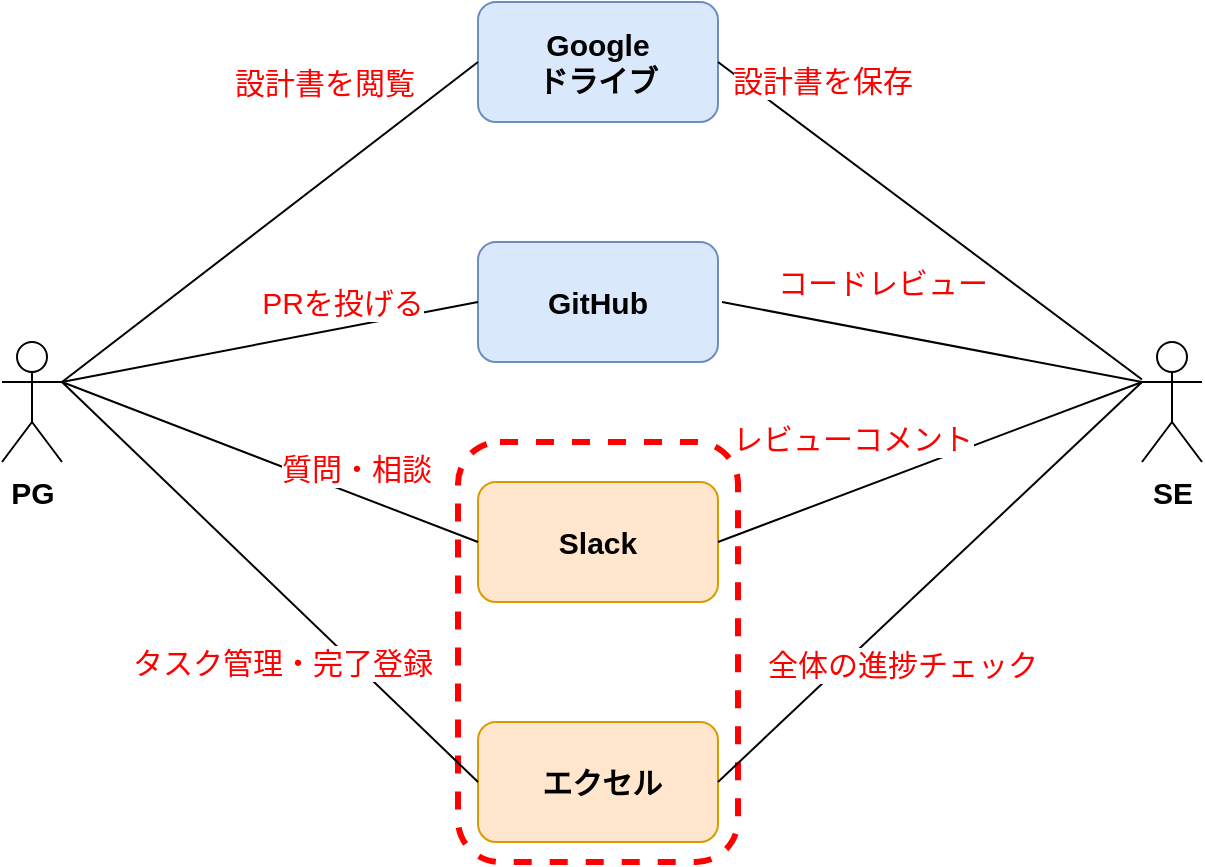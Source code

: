 <mxfile version="24.6.1" type="github" pages="5">
  <diagram name="コンテキスト図" id="VEWJrtm_3uARm7sQ_yi-">
    <mxGraphModel dx="1259" dy="662" grid="1" gridSize="10" guides="1" tooltips="1" connect="1" arrows="1" fold="1" page="1" pageScale="1" pageWidth="827" pageHeight="1169" math="0" shadow="0">
      <root>
        <mxCell id="0" />
        <mxCell id="1" parent="0" />
        <mxCell id="l9pXEmOARweMNlNVeTEp-22" value="" style="rounded=1;whiteSpace=wrap;html=1;fillColor=none;strokeWidth=3;strokeColor=#FF0000;dashed=1;" vertex="1" parent="1">
          <mxGeometry x="338" y="340" width="140" height="210" as="geometry" />
        </mxCell>
        <mxCell id="l9pXEmOARweMNlNVeTEp-1" value="PG" style="shape=umlActor;verticalLabelPosition=bottom;verticalAlign=top;html=1;outlineConnect=0;fontStyle=1;fontSize=15;" vertex="1" parent="1">
          <mxGeometry x="110" y="290" width="30" height="60" as="geometry" />
        </mxCell>
        <mxCell id="l9pXEmOARweMNlNVeTEp-2" value="SE" style="shape=umlActor;verticalLabelPosition=bottom;verticalAlign=top;html=1;outlineConnect=0;fontStyle=1;fontSize=15;" vertex="1" parent="1">
          <mxGeometry x="680" y="290" width="30" height="60" as="geometry" />
        </mxCell>
        <mxCell id="l9pXEmOARweMNlNVeTEp-4" value="&lt;font style=&quot;font-size: 15px;&quot;&gt;Google&lt;/font&gt;&lt;div style=&quot;font-size: 15px;&quot;&gt;&lt;font style=&quot;font-size: 15px;&quot;&gt;ドライブ&lt;/font&gt;&lt;/div&gt;" style="rounded=1;whiteSpace=wrap;html=1;fontStyle=1;fillColor=#dae8fc;strokeColor=#6c8ebf;" vertex="1" parent="1">
          <mxGeometry x="348" y="120" width="120" height="60" as="geometry" />
        </mxCell>
        <mxCell id="l9pXEmOARweMNlNVeTEp-5" value="&lt;font style=&quot;font-size: 15px;&quot;&gt;GitHub&lt;/font&gt;" style="rounded=1;whiteSpace=wrap;html=1;fontStyle=1;fillColor=#dae8fc;strokeColor=#6c8ebf;" vertex="1" parent="1">
          <mxGeometry x="348" y="240" width="120" height="60" as="geometry" />
        </mxCell>
        <mxCell id="l9pXEmOARweMNlNVeTEp-6" value="&lt;span style=&quot;font-size: 15px;&quot;&gt;Slack&lt;/span&gt;" style="rounded=1;whiteSpace=wrap;html=1;fontStyle=1;fillColor=#ffe6cc;strokeColor=#d79b00;" vertex="1" parent="1">
          <mxGeometry x="348" y="360" width="120" height="60" as="geometry" />
        </mxCell>
        <mxCell id="l9pXEmOARweMNlNVeTEp-7" value="&lt;span style=&quot;font-size: 15px;&quot;&gt;&amp;nbsp;エクセル&lt;/span&gt;" style="rounded=1;whiteSpace=wrap;html=1;fontStyle=1;fillColor=#ffe6cc;strokeColor=#d79b00;" vertex="1" parent="1">
          <mxGeometry x="348" y="480" width="120" height="60" as="geometry" />
        </mxCell>
        <mxCell id="l9pXEmOARweMNlNVeTEp-10" value="&lt;font color=&quot;#ff0000&quot; style=&quot;font-size: 15px;&quot;&gt;設計書を閲覧&lt;/font&gt;" style="endArrow=none;html=1;rounded=0;entryX=0;entryY=0.5;entryDx=0;entryDy=0;" edge="1" parent="1" target="l9pXEmOARweMNlNVeTEp-4">
          <mxGeometry x="0.482" y="40" width="50" height="50" relative="1" as="geometry">
            <mxPoint x="140" y="310" as="sourcePoint" />
            <mxPoint x="190" y="260" as="targetPoint" />
            <mxPoint x="1" as="offset" />
          </mxGeometry>
        </mxCell>
        <mxCell id="l9pXEmOARweMNlNVeTEp-11" value="&lt;div style=&quot;font-size: 15px;&quot;&gt;&lt;font style=&quot;font-size: 15px;&quot;&gt;&lt;br&gt;&lt;/font&gt;&lt;/div&gt;&lt;div style=&quot;font-size: 15px;&quot;&gt;&lt;font style=&quot;font-size: 15px;&quot; color=&quot;#ff0000&quot;&gt;設計書を保存&lt;/font&gt;&lt;/div&gt;" style="endArrow=none;html=1;rounded=0;entryX=1;entryY=0.5;entryDx=0;entryDy=0;" edge="1" parent="1" source="l9pXEmOARweMNlNVeTEp-2" target="l9pXEmOARweMNlNVeTEp-4">
          <mxGeometry x="0.686" y="-31" width="50" height="50" relative="1" as="geometry">
            <mxPoint x="150" y="320" as="sourcePoint" />
            <mxPoint x="358" y="160" as="targetPoint" />
            <mxPoint as="offset" />
          </mxGeometry>
        </mxCell>
        <mxCell id="l9pXEmOARweMNlNVeTEp-13" value="&lt;font color=&quot;#ff0000&quot; style=&quot;font-size: 15px;&quot;&gt;PRを投げる&lt;/font&gt;" style="endArrow=none;html=1;rounded=0;entryX=0;entryY=0.5;entryDx=0;entryDy=0;exitX=1;exitY=0.333;exitDx=0;exitDy=0;exitPerimeter=0;" edge="1" parent="1" source="l9pXEmOARweMNlNVeTEp-1" target="l9pXEmOARweMNlNVeTEp-5">
          <mxGeometry x="0.369" y="13" width="50" height="50" relative="1" as="geometry">
            <mxPoint x="150" y="310" as="sourcePoint" />
            <mxPoint x="358" y="160" as="targetPoint" />
            <mxPoint as="offset" />
          </mxGeometry>
        </mxCell>
        <mxCell id="l9pXEmOARweMNlNVeTEp-14" value="&lt;font color=&quot;#ff0000&quot; style=&quot;font-size: 15px;&quot;&gt;コードレビュー&lt;/font&gt;" style="endArrow=none;html=1;rounded=0;" edge="1" parent="1">
          <mxGeometry x="0.282" y="-25" width="50" height="50" relative="1" as="geometry">
            <mxPoint x="680" y="310" as="sourcePoint" />
            <mxPoint x="470" y="270" as="targetPoint" />
            <mxPoint as="offset" />
          </mxGeometry>
        </mxCell>
        <mxCell id="l9pXEmOARweMNlNVeTEp-16" value="&lt;font color=&quot;#ff0000&quot; style=&quot;font-size: 15px;&quot;&gt;質問・相談&lt;/font&gt;" style="endArrow=none;html=1;rounded=0;entryX=0;entryY=0.5;entryDx=0;entryDy=0;" edge="1" parent="1" target="l9pXEmOARweMNlNVeTEp-6">
          <mxGeometry x="0.369" y="13" width="50" height="50" relative="1" as="geometry">
            <mxPoint x="140" y="310" as="sourcePoint" />
            <mxPoint x="340" y="390" as="targetPoint" />
            <mxPoint as="offset" />
          </mxGeometry>
        </mxCell>
        <mxCell id="l9pXEmOARweMNlNVeTEp-19" value="&lt;font color=&quot;#ff0000&quot;&gt;&lt;span style=&quot;font-size: 15px;&quot;&gt;レビューコメント&lt;/span&gt;&lt;/font&gt;" style="endArrow=none;html=1;rounded=0;exitX=0;exitY=0.333;exitDx=0;exitDy=0;exitPerimeter=0;entryX=1;entryY=0.5;entryDx=0;entryDy=0;" edge="1" parent="1" source="l9pXEmOARweMNlNVeTEp-2" target="l9pXEmOARweMNlNVeTEp-6">
          <mxGeometry x="0.282" y="-25" width="50" height="50" relative="1" as="geometry">
            <mxPoint x="690" y="320" as="sourcePoint" />
            <mxPoint x="480" y="280" as="targetPoint" />
            <mxPoint as="offset" />
          </mxGeometry>
        </mxCell>
        <mxCell id="l9pXEmOARweMNlNVeTEp-20" value="&lt;font color=&quot;#ff0000&quot;&gt;&lt;span style=&quot;font-size: 15px;&quot;&gt;タスク管理・完了登録&lt;/span&gt;&lt;/font&gt;" style="endArrow=none;html=1;rounded=0;entryX=0;entryY=0.5;entryDx=0;entryDy=0;" edge="1" parent="1" target="l9pXEmOARweMNlNVeTEp-7">
          <mxGeometry x="0.222" y="-25" width="50" height="50" relative="1" as="geometry">
            <mxPoint x="140" y="310" as="sourcePoint" />
            <mxPoint x="358" y="400" as="targetPoint" />
            <mxPoint as="offset" />
          </mxGeometry>
        </mxCell>
        <mxCell id="l9pXEmOARweMNlNVeTEp-21" value="&lt;font color=&quot;#ff0000&quot;&gt;&lt;span style=&quot;font-size: 15px;&quot;&gt;全体の進捗チェック&lt;/span&gt;&lt;/font&gt;" style="endArrow=none;html=1;rounded=0;entryX=1;entryY=0.5;entryDx=0;entryDy=0;" edge="1" parent="1" target="l9pXEmOARweMNlNVeTEp-7">
          <mxGeometry x="0.258" y="19" width="50" height="50" relative="1" as="geometry">
            <mxPoint x="680" y="310" as="sourcePoint" />
            <mxPoint x="478" y="400" as="targetPoint" />
            <mxPoint y="1" as="offset" />
          </mxGeometry>
        </mxCell>
      </root>
    </mxGraphModel>
  </diagram>
  <diagram id="wb7pBMWzWWOsdM9AZOug" name="ユースケース図">
    <mxGraphModel dx="1049" dy="552" grid="1" gridSize="10" guides="1" tooltips="1" connect="1" arrows="1" fold="1" page="1" pageScale="1" pageWidth="827" pageHeight="1169" math="0" shadow="0">
      <root>
        <mxCell id="0" />
        <mxCell id="1" parent="0" />
        <mxCell id="jHHFf4LGI2qsn1g1W1yF-20" style="rounded=0;orthogonalLoop=1;jettySize=auto;html=1;entryX=0;entryY=0.5;entryDx=0;entryDy=0;fontFamily=Helvetica;fontSize=12;fontColor=default;fontStyle=1;autosize=0;resizable=1;endArrow=none;endFill=0;" edge="1" parent="1" source="fwOib0TPbmNcEEenDMgU-1" target="jHHFf4LGI2qsn1g1W1yF-18">
          <mxGeometry relative="1" as="geometry" />
        </mxCell>
        <mxCell id="jHHFf4LGI2qsn1g1W1yF-21" style="rounded=0;orthogonalLoop=1;jettySize=auto;html=1;entryX=0;entryY=0.5;entryDx=0;entryDy=0;fontFamily=Helvetica;fontSize=12;fontColor=default;fontStyle=1;autosize=0;resizable=1;endArrow=none;endFill=0;" edge="1" parent="1" source="fwOib0TPbmNcEEenDMgU-1" target="jHHFf4LGI2qsn1g1W1yF-19">
          <mxGeometry relative="1" as="geometry" />
        </mxCell>
        <mxCell id="jHHFf4LGI2qsn1g1W1yF-28" style="rounded=0;orthogonalLoop=1;jettySize=auto;html=1;entryX=0;entryY=0.5;entryDx=0;entryDy=0;fontFamily=Helvetica;fontSize=12;fontColor=default;fontStyle=1;autosize=0;resizable=1;endArrow=none;endFill=0;" edge="1" parent="1" source="fwOib0TPbmNcEEenDMgU-1" target="jHHFf4LGI2qsn1g1W1yF-26">
          <mxGeometry relative="1" as="geometry" />
        </mxCell>
        <mxCell id="fwOib0TPbmNcEEenDMgU-1" value="PG" style="shape=umlActor;verticalLabelPosition=bottom;verticalAlign=top;html=1;outlineConnect=0;fontStyle=1;fontSize=15;" vertex="1" parent="1">
          <mxGeometry x="110" y="290" width="30" height="60" as="geometry" />
        </mxCell>
        <mxCell id="jHHFf4LGI2qsn1g1W1yF-22" style="rounded=0;orthogonalLoop=1;jettySize=auto;html=1;entryX=1;entryY=0.5;entryDx=0;entryDy=0;fontFamily=Helvetica;fontSize=12;fontColor=default;fontStyle=1;autosize=0;resizable=1;endArrow=none;endFill=0;" edge="1" parent="1" source="fwOib0TPbmNcEEenDMgU-2" target="jHHFf4LGI2qsn1g1W1yF-11">
          <mxGeometry relative="1" as="geometry" />
        </mxCell>
        <mxCell id="jHHFf4LGI2qsn1g1W1yF-23" style="rounded=0;orthogonalLoop=1;jettySize=auto;html=1;fontFamily=Helvetica;fontSize=12;fontColor=default;fontStyle=1;autosize=0;resizable=1;endArrow=none;endFill=0;" edge="1" parent="1" source="fwOib0TPbmNcEEenDMgU-2" target="jHHFf4LGI2qsn1g1W1yF-16">
          <mxGeometry relative="1" as="geometry" />
        </mxCell>
        <mxCell id="jHHFf4LGI2qsn1g1W1yF-24" style="rounded=0;orthogonalLoop=1;jettySize=auto;html=1;entryX=1;entryY=0.5;entryDx=0;entryDy=0;fontFamily=Helvetica;fontSize=12;fontColor=default;fontStyle=1;autosize=0;resizable=1;endArrow=none;endFill=0;" edge="1" parent="1" source="fwOib0TPbmNcEEenDMgU-2" target="jHHFf4LGI2qsn1g1W1yF-15">
          <mxGeometry relative="1" as="geometry" />
        </mxCell>
        <mxCell id="jHHFf4LGI2qsn1g1W1yF-25" style="rounded=0;orthogonalLoop=1;jettySize=auto;html=1;entryX=1;entryY=0.5;entryDx=0;entryDy=0;fontFamily=Helvetica;fontSize=12;fontColor=default;fontStyle=1;autosize=0;resizable=1;endArrow=none;endFill=0;" edge="1" parent="1" source="fwOib0TPbmNcEEenDMgU-2" target="jHHFf4LGI2qsn1g1W1yF-17">
          <mxGeometry relative="1" as="geometry" />
        </mxCell>
        <mxCell id="jHHFf4LGI2qsn1g1W1yF-27" style="rounded=0;orthogonalLoop=1;jettySize=auto;html=1;entryX=1;entryY=0.5;entryDx=0;entryDy=0;fontFamily=Helvetica;fontSize=12;fontColor=default;fontStyle=1;autosize=0;resizable=1;endArrow=none;endFill=0;" edge="1" parent="1" source="fwOib0TPbmNcEEenDMgU-2" target="jHHFf4LGI2qsn1g1W1yF-26">
          <mxGeometry relative="1" as="geometry" />
        </mxCell>
        <mxCell id="fwOib0TPbmNcEEenDMgU-2" value="SE" style="shape=umlActor;verticalLabelPosition=bottom;verticalAlign=top;html=1;outlineConnect=0;fontStyle=1;fontSize=15;" vertex="1" parent="1">
          <mxGeometry x="680" y="290" width="30" height="60" as="geometry" />
        </mxCell>
        <mxCell id="sU4iLw-3uhZk9z4zUNlD-1" value=";" style="rounded=1;whiteSpace=wrap;html=1;fillColor=none;strokeWidth=3;strokeColor=#FF0000;dashed=1;" vertex="1" parent="1">
          <mxGeometry x="234" y="110" width="360" height="440" as="geometry" />
        </mxCell>
        <mxCell id="sU4iLw-3uhZk9z4zUNlD-2" value="&lt;font style=&quot;font-size: 15px;&quot;&gt;タスク管理システム&lt;/font&gt;" style="text;html=1;align=center;verticalAlign=middle;resizable=0;points=[];autosize=1;strokeColor=none;fillColor=none;fontColor=#FF0000;fontStyle=1" vertex="1" parent="1">
          <mxGeometry x="334" y="130" width="160" height="30" as="geometry" />
        </mxCell>
        <mxCell id="jHHFf4LGI2qsn1g1W1yF-11" value="①プロジェクト&lt;div&gt;作成&lt;/div&gt;" style="rounded=1;whiteSpace=wrap;html=1;align=center;verticalAlign=middle;fontFamily=Helvetica;fontSize=12;fontStyle=1;autosize=1;resizable=1;fillColor=#fff2cc;absoluteArcSize=0;strokeColor=#d6b656;" vertex="1" parent="1">
          <mxGeometry x="455" y="190" width="110" height="40" as="geometry" />
        </mxCell>
        <mxCell id="jHHFf4LGI2qsn1g1W1yF-15" value="③タスクを&lt;div&gt;登録・管理&lt;/div&gt;" style="rounded=1;whiteSpace=wrap;html=1;align=center;verticalAlign=middle;fontFamily=Helvetica;fontSize=12;fontStyle=1;autosize=1;resizable=1;fillColor=#fff2cc;absoluteArcSize=0;strokeColor=#d6b656;" vertex="1" parent="1">
          <mxGeometry x="470" y="365" width="80" height="40" as="geometry" />
        </mxCell>
        <mxCell id="jHHFf4LGI2qsn1g1W1yF-16" value="②マイルストーン&lt;div&gt;作成&lt;/div&gt;" style="rounded=1;whiteSpace=wrap;html=1;align=center;verticalAlign=middle;fontFamily=Helvetica;fontSize=12;fontStyle=1;autosize=1;resizable=1;fillColor=#fff2cc;absoluteArcSize=0;strokeColor=#d6b656;" vertex="1" parent="1">
          <mxGeometry x="450" y="250" width="120" height="40" as="geometry" />
        </mxCell>
        <mxCell id="jHHFf4LGI2qsn1g1W1yF-33" value="" style="rounded=0;orthogonalLoop=1;jettySize=auto;html=1;fontFamily=Helvetica;fontSize=12;fontColor=default;fontStyle=1;autosize=0;resizable=1;endArrow=none;endFill=0;strokeColor=#FF0000;entryX=0;entryY=0.5;entryDx=0;entryDy=0;exitX=1;exitY=0.5;exitDx=0;exitDy=0;" edge="1" parent="1" source="jHHFf4LGI2qsn1g1W1yF-17" target="jHHFf4LGI2qsn1g1W1yF-35">
          <mxGeometry relative="1" as="geometry">
            <mxPoint x="630.985" y="498" as="targetPoint" />
          </mxGeometry>
        </mxCell>
        <mxCell id="jHHFf4LGI2qsn1g1W1yF-17" value="⑥進捗を管理" style="rounded=1;whiteSpace=wrap;html=1;align=center;verticalAlign=middle;fontFamily=Helvetica;fontSize=12;fontStyle=1;autosize=1;resizable=1;fillColor=#fff2cc;absoluteArcSize=0;strokeColor=#d6b656;" vertex="1" parent="1">
          <mxGeometry x="460" y="420" width="100" height="30" as="geometry" />
        </mxCell>
        <mxCell id="jHHFf4LGI2qsn1g1W1yF-18" value="④タスクを&lt;div&gt;確認&lt;/div&gt;" style="rounded=1;whiteSpace=wrap;html=1;align=center;verticalAlign=middle;fontFamily=Helvetica;fontSize=12;fontStyle=1;autosize=0;resizable=1;fillColor=#fff2cc;absoluteArcSize=0;strokeColor=#d6b656;" vertex="1" parent="1">
          <mxGeometry x="280" y="186.75" width="110" height="46.5" as="geometry" />
        </mxCell>
        <mxCell id="jHHFf4LGI2qsn1g1W1yF-31" value="" style="rounded=0;orthogonalLoop=1;jettySize=auto;html=1;fontFamily=Helvetica;fontSize=12;fontColor=default;fontStyle=1;autosize=0;resizable=1;endArrow=none;endFill=0;" edge="1" parent="1" source="jHHFf4LGI2qsn1g1W1yF-19" target="jHHFf4LGI2qsn1g1W1yF-30">
          <mxGeometry relative="1" as="geometry" />
        </mxCell>
        <mxCell id="jHHFf4LGI2qsn1g1W1yF-19" value="⑤ステータスを&lt;div&gt;変更&lt;/div&gt;" style="rounded=1;whiteSpace=wrap;html=1;align=center;verticalAlign=middle;fontFamily=Helvetica;fontSize=12;fontStyle=1;autosize=0;resizable=1;fillColor=#fff2cc;absoluteArcSize=0;strokeColor=#d6b656;" vertex="1" parent="1">
          <mxGeometry x="280" y="303.5" width="280" height="46.5" as="geometry" />
        </mxCell>
        <mxCell id="4IlN3WsfPXwqNX6_hs0L-2" style="edgeStyle=elbowEdgeStyle;shape=connector;rounded=0;orthogonalLoop=1;jettySize=auto;elbow=horizontal;html=1;entryX=0.5;entryY=0;entryDx=0;entryDy=0;strokeColor=#FFB570;strokeWidth=2;align=center;verticalAlign=middle;fontFamily=Helvetica;fontSize=12;fontColor=default;fontStyle=1;labelBackgroundColor=default;autosize=0;resizable=1;endArrow=none;endFill=0;" edge="1" parent="1" source="jHHFf4LGI2qsn1g1W1yF-26" target="4IlN3WsfPXwqNX6_hs0L-1">
          <mxGeometry relative="1" as="geometry" />
        </mxCell>
        <mxCell id="jHHFf4LGI2qsn1g1W1yF-26" value="⑦タスクに紐づくスレッド上で会話&lt;div&gt;（質問、レビュー&lt;span style=&quot;background-color: initial;&quot;&gt;）&lt;/span&gt;&lt;/div&gt;" style="rounded=1;whiteSpace=wrap;html=1;align=center;verticalAlign=middle;fontFamily=Helvetica;fontSize=12;fontStyle=1;autosize=0;resizable=1;fillColor=#fff2cc;absoluteArcSize=0;strokeColor=#d6b656;" vertex="1" parent="1">
          <mxGeometry x="280" y="466.75" width="280" height="46.5" as="geometry" />
        </mxCell>
        <mxCell id="jHHFf4LGI2qsn1g1W1yF-30" value="未着手、作業中、&lt;div&gt;レビュー依頼中、&lt;/div&gt;&lt;div&gt;レビュー中、完了&lt;/div&gt;&lt;div&gt;（権限管理は一旦割愛）&lt;/div&gt;" style="whiteSpace=wrap;html=1;fillColor=#f8cecc;strokeColor=#b85450;rounded=1;fontStyle=1;autosize=0;resizable=1;" vertex="1" parent="1">
          <mxGeometry x="65" y="450" width="120" height="80" as="geometry" />
        </mxCell>
        <mxCell id="jHHFf4LGI2qsn1g1W1yF-34" style="edgeStyle=orthogonalEdgeStyle;rounded=0;orthogonalLoop=1;jettySize=auto;html=1;exitX=0.5;exitY=1;exitDx=0;exitDy=0;fontFamily=Helvetica;fontSize=12;fontColor=default;fontStyle=1;autosize=0;resizable=1;" edge="1" parent="1">
          <mxGeometry relative="1" as="geometry">
            <mxPoint x="705.0" y="550.0" as="sourcePoint" />
            <mxPoint x="705.0" y="550.0" as="targetPoint" />
          </mxGeometry>
        </mxCell>
        <mxCell id="jHHFf4LGI2qsn1g1W1yF-35" value="マイルストーン内のタスク完了率&lt;div style=&quot;line-height: 14.4px;&quot;&gt;（%）を個人・全体でみる&lt;/div&gt;" style="whiteSpace=wrap;html=1;fillColor=#f8cecc;strokeColor=#b85450;rounded=1;fontStyle=1;autosize=0;resizable=1;" vertex="1" parent="1">
          <mxGeometry x="620" y="500" width="190" height="60" as="geometry" />
        </mxCell>
        <mxCell id="jHHFf4LGI2qsn1g1W1yF-36" value="" style="rounded=0;orthogonalLoop=1;jettySize=auto;html=1;fontFamily=Helvetica;fontSize=12;fontColor=default;fontStyle=1;autosize=0;resizable=1;endArrow=none;endFill=0;strokeColor=#FF0000;entryX=0;entryY=0.5;entryDx=0;entryDy=0;exitX=1;exitY=0.5;exitDx=0;exitDy=0;" edge="1" parent="1" target="jHHFf4LGI2qsn1g1W1yF-37" source="jHHFf4LGI2qsn1g1W1yF-15">
          <mxGeometry relative="1" as="geometry">
            <mxPoint x="564" y="380" as="sourcePoint" />
            <mxPoint x="646.985" y="397" as="targetPoint" />
          </mxGeometry>
        </mxCell>
        <mxCell id="jHHFf4LGI2qsn1g1W1yF-37" value="・タスク：PG＝1：1（同じタスクの分担は、タスクを切り分けて登録する&lt;span style=&quot;background-color: initial;&quot;&gt;）&lt;/span&gt;&lt;div&gt;&lt;span style=&quot;background-color: initial;&quot;&gt;・Googleドライブの設計書と紐づける&lt;/span&gt;&lt;/div&gt;&lt;div&gt;&lt;span style=&quot;background-color: initial;&quot;&gt;・PGに割り当てられたタスクは、Slack通知する&lt;/span&gt;&lt;/div&gt;" style="whiteSpace=wrap;html=1;fillColor=#f8cecc;strokeColor=#b85450;rounded=1;fontStyle=1;autosize=0;resizable=1;" vertex="1" parent="1">
          <mxGeometry x="636" y="399" width="214" height="81" as="geometry" />
        </mxCell>
        <mxCell id="jHHFf4LGI2qsn1g1W1yF-38" value="" style="rounded=0;orthogonalLoop=1;jettySize=auto;html=1;fontFamily=Helvetica;fontSize=12;fontColor=default;fontStyle=1;autosize=0;resizable=1;endArrow=none;endFill=0;strokeColor=#FF0000;entryX=0;entryY=0.5;entryDx=0;entryDy=0;exitX=1;exitY=0.5;exitDx=0;exitDy=0;" edge="1" parent="1" target="jHHFf4LGI2qsn1g1W1yF-39" source="jHHFf4LGI2qsn1g1W1yF-16">
          <mxGeometry relative="1" as="geometry">
            <mxPoint x="548" y="180" as="sourcePoint" />
            <mxPoint x="630.985" y="197" as="targetPoint" />
          </mxGeometry>
        </mxCell>
        <mxCell id="jHHFf4LGI2qsn1g1W1yF-39" value="・最長3ヶ月まで（1日刻みで登録）&lt;div&gt;・マイルストーンは同時並行でもOK&lt;/div&gt;&lt;div style=&quot;text-align: left;&quot;&gt;・タスク：マイルストーン＝1：1&lt;/div&gt;" style="whiteSpace=wrap;html=1;fillColor=#f8cecc;strokeColor=#b85450;rounded=1;fontStyle=1;autosize=0;resizable=1;" vertex="1" parent="1">
          <mxGeometry x="620" y="199" width="210" height="60" as="geometry" />
        </mxCell>
        <mxCell id="81KZRyFFyyB6t9X-5YBu-2" style="shape=connector;rounded=0;orthogonalLoop=1;jettySize=auto;elbow=horizontal;html=1;entryX=1;entryY=0;entryDx=0;entryDy=0;strokeColor=none;strokeWidth=2;align=center;verticalAlign=middle;fontFamily=Helvetica;fontSize=12;fontColor=default;fontStyle=1;labelBackgroundColor=default;autosize=0;resizable=1;endArrow=none;endFill=0;exitX=0;exitY=0.5;exitDx=0;exitDy=0;" edge="1" parent="1" source="81KZRyFFyyB6t9X-5YBu-1" target="jHHFf4LGI2qsn1g1W1yF-11">
          <mxGeometry relative="1" as="geometry" />
        </mxCell>
        <mxCell id="81KZRyFFyyB6t9X-5YBu-3" style="shape=connector;rounded=0;orthogonalLoop=1;jettySize=auto;elbow=horizontal;html=1;entryX=1;entryY=0;entryDx=0;entryDy=0;strokeColor=#FF0000;strokeWidth=1;align=center;verticalAlign=middle;fontFamily=Helvetica;fontSize=12;fontColor=default;fontStyle=1;labelBackgroundColor=default;autosize=0;resizable=1;endArrow=none;endFill=0;exitX=0;exitY=0.5;exitDx=0;exitDy=0;" edge="1" parent="1" source="81KZRyFFyyB6t9X-5YBu-1" target="jHHFf4LGI2qsn1g1W1yF-11">
          <mxGeometry relative="1" as="geometry" />
        </mxCell>
        <mxCell id="81KZRyFFyyB6t9X-5YBu-1" value="・同時に3個まで掛け持ちOK&lt;div&gt;・新人は1個に集中&lt;/div&gt;&lt;div&gt;=&amp;gt;「新人」の定義が決まってないので、初期リリースでは運用でカバー&lt;/div&gt;" style="whiteSpace=wrap;html=1;fillColor=#f8cecc;strokeColor=#b85450;rounded=1;fontStyle=1;autosize=0;resizable=1;align=left;" vertex="1" parent="1">
          <mxGeometry x="620" y="120" width="210" height="60" as="geometry" />
        </mxCell>
        <mxCell id="4IlN3WsfPXwqNX6_hs0L-1" value="・タスク：スレッド＝1：N（上限は5個）&lt;div&gt;=&amp;gt;多すぎる場合、タスク内容に問題があると判断してタスクの見直しを行う。&lt;/div&gt;" style="whiteSpace=wrap;html=1;fillColor=#f8cecc;strokeColor=#b85450;rounded=1;fontStyle=1;autosize=0;resizable=1;" vertex="1" parent="1">
          <mxGeometry x="297.5" y="570" width="245" height="60" as="geometry" />
        </mxCell>
        <mxCell id="qn0wGcbJOq2m1sHxFsZ7-1" style="shape=connector;rounded=0;orthogonalLoop=1;jettySize=auto;elbow=horizontal;html=1;entryX=1;entryY=0.5;entryDx=0;entryDy=0;strokeColor=#000000;strokeWidth=1;align=center;verticalAlign=middle;fontFamily=Helvetica;fontSize=12;fontColor=default;fontStyle=1;labelBackgroundColor=default;autosize=0;resizable=1;endArrow=none;endFill=0;" edge="1" parent="1" source="fwOib0TPbmNcEEenDMgU-2" target="jHHFf4LGI2qsn1g1W1yF-19">
          <mxGeometry relative="1" as="geometry" />
        </mxCell>
      </root>
    </mxGraphModel>
  </diagram>
  <diagram id="oU_V6PmI8_g0hwlOPJqQ" name="状態遷移図">
    <mxGraphModel dx="1259" dy="662" grid="1" gridSize="10" guides="1" tooltips="1" connect="1" arrows="1" fold="1" page="1" pageScale="1" pageWidth="827" pageHeight="1169" math="0" shadow="0">
      <root>
        <mxCell id="0" />
        <mxCell id="1" parent="0" />
        <mxCell id="7oruewHQrvYj_wpPlvMp-1" value="" style="shape=table;startSize=0;container=1;collapsible=0;childLayout=tableLayout;rounded=1;strokeColor=#d6b656;align=center;verticalAlign=middle;fontFamily=Helvetica;fontSize=12;fontStyle=1;autosize=0;resizable=1;fillColor=#fff2cc;" vertex="1" parent="1">
          <mxGeometry x="210" y="150" width="492" height="336" as="geometry" />
        </mxCell>
        <mxCell id="7oruewHQrvYj_wpPlvMp-2" value="" style="shape=tableRow;horizontal=0;startSize=0;swimlaneHead=0;swimlaneBody=0;strokeColor=inherit;top=0;left=0;bottom=0;right=0;collapsible=0;dropTarget=0;fillColor=none;points=[[0,0.5],[1,0.5]];portConstraint=eastwest;rounded=1;align=center;verticalAlign=middle;fontFamily=Helvetica;fontSize=12;fontColor=default;fontStyle=1;autosize=0;resizable=1;" vertex="1" parent="7oruewHQrvYj_wpPlvMp-1">
          <mxGeometry width="492" height="56" as="geometry" />
        </mxCell>
        <mxCell id="7oruewHQrvYj_wpPlvMp-3" value="from/to" style="shape=partialRectangle;html=1;whiteSpace=wrap;connectable=0;strokeColor=inherit;overflow=hidden;fillColor=none;top=0;left=0;bottom=0;right=0;pointerEvents=1;rounded=1;align=center;verticalAlign=middle;fontFamily=Helvetica;fontSize=12;fontColor=default;fontStyle=1;autosize=0;resizable=1;" vertex="1" parent="7oruewHQrvYj_wpPlvMp-2">
          <mxGeometry width="81" height="56" as="geometry">
            <mxRectangle width="81" height="56" as="alternateBounds" />
          </mxGeometry>
        </mxCell>
        <mxCell id="7oruewHQrvYj_wpPlvMp-4" value="未着手" style="shape=partialRectangle;html=1;whiteSpace=wrap;connectable=0;strokeColor=inherit;overflow=hidden;fillColor=none;top=0;left=0;bottom=0;right=0;pointerEvents=1;rounded=1;align=center;verticalAlign=middle;fontFamily=Helvetica;fontSize=12;fontColor=default;fontStyle=1;autosize=0;resizable=1;" vertex="1" parent="7oruewHQrvYj_wpPlvMp-2">
          <mxGeometry x="81" width="80" height="56" as="geometry">
            <mxRectangle width="80" height="56" as="alternateBounds" />
          </mxGeometry>
        </mxCell>
        <mxCell id="7oruewHQrvYj_wpPlvMp-5" value="作業中" style="shape=partialRectangle;html=1;whiteSpace=wrap;connectable=0;strokeColor=inherit;overflow=hidden;fillColor=none;top=0;left=0;bottom=0;right=0;pointerEvents=1;rounded=1;align=center;verticalAlign=middle;fontFamily=Helvetica;fontSize=12;fontColor=default;fontStyle=1;autosize=0;resizable=1;" vertex="1" parent="7oruewHQrvYj_wpPlvMp-2">
          <mxGeometry x="161" width="85" height="56" as="geometry">
            <mxRectangle width="85" height="56" as="alternateBounds" />
          </mxGeometry>
        </mxCell>
        <mxCell id="Pdxr75KfPCARVDbr8y6V-1" value="レビュー&lt;div&gt;依頼中&lt;/div&gt;" style="shape=partialRectangle;html=1;whiteSpace=wrap;connectable=0;strokeColor=inherit;overflow=hidden;fillColor=none;top=0;left=0;bottom=0;right=0;pointerEvents=1;rounded=1;align=center;verticalAlign=middle;fontFamily=Helvetica;fontSize=12;fontColor=default;fontStyle=1;autosize=0;resizable=1;" vertex="1" parent="7oruewHQrvYj_wpPlvMp-2">
          <mxGeometry x="246" width="82" height="56" as="geometry">
            <mxRectangle width="82" height="56" as="alternateBounds" />
          </mxGeometry>
        </mxCell>
        <mxCell id="7oruewHQrvYj_wpPlvMp-6" value="レビュー中" style="shape=partialRectangle;html=1;whiteSpace=wrap;connectable=0;strokeColor=inherit;overflow=hidden;fillColor=none;top=0;left=0;bottom=0;right=0;pointerEvents=1;rounded=1;align=center;verticalAlign=middle;fontFamily=Helvetica;fontSize=12;fontColor=default;fontStyle=1;autosize=0;resizable=1;" vertex="1" parent="7oruewHQrvYj_wpPlvMp-2">
          <mxGeometry x="328" width="82" height="56" as="geometry">
            <mxRectangle width="82" height="56" as="alternateBounds" />
          </mxGeometry>
        </mxCell>
        <mxCell id="7oruewHQrvYj_wpPlvMp-7" value="完了" style="shape=partialRectangle;html=1;whiteSpace=wrap;connectable=0;strokeColor=inherit;overflow=hidden;fillColor=none;top=0;left=0;bottom=0;right=0;pointerEvents=1;rounded=1;align=center;verticalAlign=middle;fontFamily=Helvetica;fontSize=12;fontColor=default;fontStyle=1;autosize=0;resizable=1;" vertex="1" parent="7oruewHQrvYj_wpPlvMp-2">
          <mxGeometry x="410" width="82" height="56" as="geometry">
            <mxRectangle width="82" height="56" as="alternateBounds" />
          </mxGeometry>
        </mxCell>
        <mxCell id="7oruewHQrvYj_wpPlvMp-8" value="" style="shape=tableRow;horizontal=0;startSize=0;swimlaneHead=0;swimlaneBody=0;strokeColor=inherit;top=0;left=0;bottom=0;right=0;collapsible=0;dropTarget=0;fillColor=none;points=[[0,0.5],[1,0.5]];portConstraint=eastwest;rounded=1;align=center;verticalAlign=middle;fontFamily=Helvetica;fontSize=12;fontColor=default;fontStyle=1;autosize=0;resizable=1;" vertex="1" parent="7oruewHQrvYj_wpPlvMp-1">
          <mxGeometry y="56" width="492" height="56" as="geometry" />
        </mxCell>
        <mxCell id="7oruewHQrvYj_wpPlvMp-9" value="未着手" style="shape=partialRectangle;html=1;whiteSpace=wrap;connectable=0;strokeColor=inherit;overflow=hidden;fillColor=none;top=0;left=0;bottom=0;right=0;pointerEvents=1;rounded=1;align=center;verticalAlign=middle;fontFamily=Helvetica;fontSize=12;fontColor=default;fontStyle=1;autosize=0;resizable=1;" vertex="1" parent="7oruewHQrvYj_wpPlvMp-8">
          <mxGeometry width="81" height="56" as="geometry">
            <mxRectangle width="81" height="56" as="alternateBounds" />
          </mxGeometry>
        </mxCell>
        <mxCell id="7oruewHQrvYj_wpPlvMp-10" value="ー" style="shape=partialRectangle;html=1;whiteSpace=wrap;connectable=0;strokeColor=inherit;overflow=hidden;fillColor=none;top=0;left=0;bottom=0;right=0;pointerEvents=1;rounded=1;align=center;verticalAlign=middle;fontFamily=Helvetica;fontSize=12;fontColor=default;fontStyle=1;autosize=0;resizable=1;" vertex="1" parent="7oruewHQrvYj_wpPlvMp-8">
          <mxGeometry x="81" width="80" height="56" as="geometry">
            <mxRectangle width="80" height="56" as="alternateBounds" />
          </mxGeometry>
        </mxCell>
        <mxCell id="7oruewHQrvYj_wpPlvMp-11" value="〇" style="shape=partialRectangle;html=1;whiteSpace=wrap;connectable=0;strokeColor=inherit;overflow=hidden;fillColor=none;top=0;left=0;bottom=0;right=0;pointerEvents=1;rounded=1;align=center;verticalAlign=middle;fontFamily=Helvetica;fontSize=12;fontColor=default;fontStyle=1;autosize=0;resizable=1;" vertex="1" parent="7oruewHQrvYj_wpPlvMp-8">
          <mxGeometry x="161" width="85" height="56" as="geometry">
            <mxRectangle width="85" height="56" as="alternateBounds" />
          </mxGeometry>
        </mxCell>
        <mxCell id="Pdxr75KfPCARVDbr8y6V-2" value="×" style="shape=partialRectangle;html=1;whiteSpace=wrap;connectable=0;strokeColor=inherit;overflow=hidden;fillColor=none;top=0;left=0;bottom=0;right=0;pointerEvents=1;rounded=1;align=center;verticalAlign=middle;fontFamily=Helvetica;fontSize=12;fontColor=default;fontStyle=1;autosize=0;resizable=1;" vertex="1" parent="7oruewHQrvYj_wpPlvMp-8">
          <mxGeometry x="246" width="82" height="56" as="geometry">
            <mxRectangle width="82" height="56" as="alternateBounds" />
          </mxGeometry>
        </mxCell>
        <mxCell id="7oruewHQrvYj_wpPlvMp-12" value="×" style="shape=partialRectangle;html=1;whiteSpace=wrap;connectable=0;strokeColor=inherit;overflow=hidden;fillColor=none;top=0;left=0;bottom=0;right=0;pointerEvents=1;rounded=1;align=center;verticalAlign=middle;fontFamily=Helvetica;fontSize=12;fontColor=default;fontStyle=1;autosize=0;resizable=1;" vertex="1" parent="7oruewHQrvYj_wpPlvMp-8">
          <mxGeometry x="328" width="82" height="56" as="geometry">
            <mxRectangle width="82" height="56" as="alternateBounds" />
          </mxGeometry>
        </mxCell>
        <mxCell id="7oruewHQrvYj_wpPlvMp-13" value="×" style="shape=partialRectangle;html=1;whiteSpace=wrap;connectable=0;strokeColor=inherit;overflow=hidden;fillColor=none;top=0;left=0;bottom=0;right=0;pointerEvents=1;rounded=1;align=center;verticalAlign=middle;fontFamily=Helvetica;fontSize=12;fontColor=default;fontStyle=1;autosize=0;resizable=1;" vertex="1" parent="7oruewHQrvYj_wpPlvMp-8">
          <mxGeometry x="410" width="82" height="56" as="geometry">
            <mxRectangle width="82" height="56" as="alternateBounds" />
          </mxGeometry>
        </mxCell>
        <mxCell id="7oruewHQrvYj_wpPlvMp-14" value="" style="shape=tableRow;horizontal=0;startSize=0;swimlaneHead=0;swimlaneBody=0;strokeColor=inherit;top=0;left=0;bottom=0;right=0;collapsible=0;dropTarget=0;fillColor=none;points=[[0,0.5],[1,0.5]];portConstraint=eastwest;rounded=1;align=center;verticalAlign=middle;fontFamily=Helvetica;fontSize=12;fontColor=default;fontStyle=1;autosize=0;resizable=1;" vertex="1" parent="7oruewHQrvYj_wpPlvMp-1">
          <mxGeometry y="112" width="492" height="56" as="geometry" />
        </mxCell>
        <mxCell id="7oruewHQrvYj_wpPlvMp-15" value="作業中" style="shape=partialRectangle;html=1;whiteSpace=wrap;connectable=0;strokeColor=inherit;overflow=hidden;fillColor=none;top=0;left=0;bottom=0;right=0;pointerEvents=1;rounded=1;align=center;verticalAlign=middle;fontFamily=Helvetica;fontSize=12;fontColor=default;fontStyle=1;autosize=0;resizable=1;" vertex="1" parent="7oruewHQrvYj_wpPlvMp-14">
          <mxGeometry width="81" height="56" as="geometry">
            <mxRectangle width="81" height="56" as="alternateBounds" />
          </mxGeometry>
        </mxCell>
        <mxCell id="7oruewHQrvYj_wpPlvMp-16" value="〇" style="shape=partialRectangle;html=1;whiteSpace=wrap;connectable=0;strokeColor=inherit;overflow=hidden;fillColor=none;top=0;left=0;bottom=0;right=0;pointerEvents=1;rounded=1;align=center;verticalAlign=middle;fontFamily=Helvetica;fontSize=12;fontColor=default;fontStyle=1;autosize=0;resizable=1;" vertex="1" parent="7oruewHQrvYj_wpPlvMp-14">
          <mxGeometry x="81" width="80" height="56" as="geometry">
            <mxRectangle width="80" height="56" as="alternateBounds" />
          </mxGeometry>
        </mxCell>
        <mxCell id="7oruewHQrvYj_wpPlvMp-17" value="ー" style="shape=partialRectangle;html=1;whiteSpace=wrap;connectable=0;strokeColor=inherit;overflow=hidden;fillColor=none;top=0;left=0;bottom=0;right=0;pointerEvents=1;rounded=1;align=center;verticalAlign=middle;fontFamily=Helvetica;fontSize=12;fontColor=default;fontStyle=1;autosize=0;resizable=1;" vertex="1" parent="7oruewHQrvYj_wpPlvMp-14">
          <mxGeometry x="161" width="85" height="56" as="geometry">
            <mxRectangle width="85" height="56" as="alternateBounds" />
          </mxGeometry>
        </mxCell>
        <mxCell id="Pdxr75KfPCARVDbr8y6V-3" value="〇" style="shape=partialRectangle;html=1;whiteSpace=wrap;connectable=0;strokeColor=inherit;overflow=hidden;fillColor=none;top=0;left=0;bottom=0;right=0;pointerEvents=1;rounded=1;align=center;verticalAlign=middle;fontFamily=Helvetica;fontSize=12;fontColor=default;fontStyle=1;autosize=0;resizable=1;" vertex="1" parent="7oruewHQrvYj_wpPlvMp-14">
          <mxGeometry x="246" width="82" height="56" as="geometry">
            <mxRectangle width="82" height="56" as="alternateBounds" />
          </mxGeometry>
        </mxCell>
        <mxCell id="7oruewHQrvYj_wpPlvMp-18" value="〇=&amp;gt;×" style="shape=partialRectangle;html=1;whiteSpace=wrap;connectable=0;strokeColor=inherit;overflow=hidden;fillColor=none;top=0;left=0;bottom=0;right=0;pointerEvents=1;rounded=1;align=center;verticalAlign=middle;fontFamily=Helvetica;fontSize=12;fontColor=default;fontStyle=1;autosize=0;resizable=1;" vertex="1" parent="7oruewHQrvYj_wpPlvMp-14">
          <mxGeometry x="328" width="82" height="56" as="geometry">
            <mxRectangle width="82" height="56" as="alternateBounds" />
          </mxGeometry>
        </mxCell>
        <mxCell id="7oruewHQrvYj_wpPlvMp-19" value="〇" style="shape=partialRectangle;html=1;whiteSpace=wrap;connectable=0;strokeColor=inherit;overflow=hidden;fillColor=none;top=0;left=0;bottom=0;right=0;pointerEvents=1;rounded=1;align=center;verticalAlign=middle;fontFamily=Helvetica;fontSize=12;fontColor=default;fontStyle=1;autosize=0;resizable=1;" vertex="1" parent="7oruewHQrvYj_wpPlvMp-14">
          <mxGeometry x="410" width="82" height="56" as="geometry">
            <mxRectangle width="82" height="56" as="alternateBounds" />
          </mxGeometry>
        </mxCell>
        <mxCell id="Pdxr75KfPCARVDbr8y6V-6" style="shape=tableRow;horizontal=0;startSize=0;swimlaneHead=0;swimlaneBody=0;strokeColor=inherit;top=0;left=0;bottom=0;right=0;collapsible=0;dropTarget=0;fillColor=none;points=[[0,0.5],[1,0.5]];portConstraint=eastwest;rounded=1;align=center;verticalAlign=middle;fontFamily=Helvetica;fontSize=12;fontColor=default;fontStyle=1;autosize=0;resizable=1;" vertex="1" parent="7oruewHQrvYj_wpPlvMp-1">
          <mxGeometry y="168" width="492" height="56" as="geometry" />
        </mxCell>
        <mxCell id="Pdxr75KfPCARVDbr8y6V-7" value="レビュー依頼中" style="shape=partialRectangle;html=1;whiteSpace=wrap;connectable=0;strokeColor=inherit;overflow=hidden;fillColor=none;top=0;left=0;bottom=0;right=0;pointerEvents=1;rounded=1;align=center;verticalAlign=middle;fontFamily=Helvetica;fontSize=12;fontColor=default;fontStyle=1;autosize=0;resizable=1;" vertex="1" parent="Pdxr75KfPCARVDbr8y6V-6">
          <mxGeometry width="81" height="56" as="geometry">
            <mxRectangle width="81" height="56" as="alternateBounds" />
          </mxGeometry>
        </mxCell>
        <mxCell id="Pdxr75KfPCARVDbr8y6V-8" value="×" style="shape=partialRectangle;html=1;whiteSpace=wrap;connectable=0;strokeColor=inherit;overflow=hidden;fillColor=none;top=0;left=0;bottom=0;right=0;pointerEvents=1;rounded=1;align=center;verticalAlign=middle;fontFamily=Helvetica;fontSize=12;fontColor=default;fontStyle=1;autosize=0;resizable=1;" vertex="1" parent="Pdxr75KfPCARVDbr8y6V-6">
          <mxGeometry x="81" width="80" height="56" as="geometry">
            <mxRectangle width="80" height="56" as="alternateBounds" />
          </mxGeometry>
        </mxCell>
        <mxCell id="Pdxr75KfPCARVDbr8y6V-9" value="〇" style="shape=partialRectangle;html=1;whiteSpace=wrap;connectable=0;strokeColor=inherit;overflow=hidden;fillColor=none;top=0;left=0;bottom=0;right=0;pointerEvents=1;rounded=1;align=center;verticalAlign=middle;fontFamily=Helvetica;fontSize=12;fontColor=default;fontStyle=1;autosize=0;resizable=1;" vertex="1" parent="Pdxr75KfPCARVDbr8y6V-6">
          <mxGeometry x="161" width="85" height="56" as="geometry">
            <mxRectangle width="85" height="56" as="alternateBounds" />
          </mxGeometry>
        </mxCell>
        <mxCell id="Pdxr75KfPCARVDbr8y6V-10" value="ー" style="shape=partialRectangle;html=1;whiteSpace=wrap;connectable=0;strokeColor=inherit;overflow=hidden;fillColor=none;top=0;left=0;bottom=0;right=0;pointerEvents=1;rounded=1;align=center;verticalAlign=middle;fontFamily=Helvetica;fontSize=12;fontColor=default;fontStyle=1;autosize=0;resizable=1;" vertex="1" parent="Pdxr75KfPCARVDbr8y6V-6">
          <mxGeometry x="246" width="82" height="56" as="geometry">
            <mxRectangle width="82" height="56" as="alternateBounds" />
          </mxGeometry>
        </mxCell>
        <mxCell id="Pdxr75KfPCARVDbr8y6V-11" value="〇" style="shape=partialRectangle;html=1;whiteSpace=wrap;connectable=0;strokeColor=inherit;overflow=hidden;fillColor=none;top=0;left=0;bottom=0;right=0;pointerEvents=1;rounded=1;align=center;verticalAlign=middle;fontFamily=Helvetica;fontSize=12;fontColor=default;fontStyle=1;autosize=0;resizable=1;" vertex="1" parent="Pdxr75KfPCARVDbr8y6V-6">
          <mxGeometry x="328" width="82" height="56" as="geometry">
            <mxRectangle width="82" height="56" as="alternateBounds" />
          </mxGeometry>
        </mxCell>
        <mxCell id="Pdxr75KfPCARVDbr8y6V-12" value="×" style="shape=partialRectangle;html=1;whiteSpace=wrap;connectable=0;strokeColor=inherit;overflow=hidden;fillColor=none;top=0;left=0;bottom=0;right=0;pointerEvents=1;rounded=1;align=center;verticalAlign=middle;fontFamily=Helvetica;fontSize=12;fontColor=default;fontStyle=1;autosize=0;resizable=1;" vertex="1" parent="Pdxr75KfPCARVDbr8y6V-6">
          <mxGeometry x="410" width="82" height="56" as="geometry">
            <mxRectangle width="82" height="56" as="alternateBounds" />
          </mxGeometry>
        </mxCell>
        <mxCell id="7oruewHQrvYj_wpPlvMp-20" value="" style="shape=tableRow;horizontal=0;startSize=0;swimlaneHead=0;swimlaneBody=0;strokeColor=inherit;top=0;left=0;bottom=0;right=0;collapsible=0;dropTarget=0;fillColor=none;points=[[0,0.5],[1,0.5]];portConstraint=eastwest;rounded=1;align=center;verticalAlign=middle;fontFamily=Helvetica;fontSize=12;fontColor=default;fontStyle=1;autosize=0;resizable=1;" vertex="1" parent="7oruewHQrvYj_wpPlvMp-1">
          <mxGeometry y="224" width="492" height="56" as="geometry" />
        </mxCell>
        <mxCell id="7oruewHQrvYj_wpPlvMp-21" value="レビュー中" style="shape=partialRectangle;html=1;whiteSpace=wrap;connectable=0;strokeColor=inherit;overflow=hidden;fillColor=none;top=0;left=0;bottom=0;right=0;pointerEvents=1;rounded=1;align=center;verticalAlign=middle;fontFamily=Helvetica;fontSize=12;fontColor=default;fontStyle=1;autosize=0;resizable=1;" vertex="1" parent="7oruewHQrvYj_wpPlvMp-20">
          <mxGeometry width="81" height="56" as="geometry">
            <mxRectangle width="81" height="56" as="alternateBounds" />
          </mxGeometry>
        </mxCell>
        <mxCell id="7oruewHQrvYj_wpPlvMp-22" value="×" style="shape=partialRectangle;html=1;whiteSpace=wrap;connectable=0;strokeColor=inherit;overflow=hidden;fillColor=none;top=0;left=0;bottom=0;right=0;pointerEvents=1;rounded=1;align=center;verticalAlign=middle;fontFamily=Helvetica;fontSize=12;fontColor=default;fontStyle=1;autosize=0;resizable=1;" vertex="1" parent="7oruewHQrvYj_wpPlvMp-20">
          <mxGeometry x="81" width="80" height="56" as="geometry">
            <mxRectangle width="80" height="56" as="alternateBounds" />
          </mxGeometry>
        </mxCell>
        <mxCell id="7oruewHQrvYj_wpPlvMp-23" value="〇" style="shape=partialRectangle;html=1;whiteSpace=wrap;connectable=0;strokeColor=inherit;overflow=hidden;fillColor=none;top=0;left=0;bottom=0;right=0;pointerEvents=1;rounded=1;align=center;verticalAlign=middle;fontFamily=Helvetica;fontSize=12;fontColor=default;fontStyle=1;autosize=0;resizable=1;" vertex="1" parent="7oruewHQrvYj_wpPlvMp-20">
          <mxGeometry x="161" width="85" height="56" as="geometry">
            <mxRectangle width="85" height="56" as="alternateBounds" />
          </mxGeometry>
        </mxCell>
        <mxCell id="Pdxr75KfPCARVDbr8y6V-4" value="〇" style="shape=partialRectangle;html=1;whiteSpace=wrap;connectable=0;strokeColor=inherit;overflow=hidden;fillColor=none;top=0;left=0;bottom=0;right=0;pointerEvents=1;rounded=1;align=center;verticalAlign=middle;fontFamily=Helvetica;fontSize=12;fontColor=default;fontStyle=1;autosize=0;resizable=1;" vertex="1" parent="7oruewHQrvYj_wpPlvMp-20">
          <mxGeometry x="246" width="82" height="56" as="geometry">
            <mxRectangle width="82" height="56" as="alternateBounds" />
          </mxGeometry>
        </mxCell>
        <mxCell id="7oruewHQrvYj_wpPlvMp-24" value="ー" style="shape=partialRectangle;html=1;whiteSpace=wrap;connectable=0;strokeColor=inherit;overflow=hidden;fillColor=none;top=0;left=0;bottom=0;right=0;pointerEvents=1;rounded=1;align=center;verticalAlign=middle;fontFamily=Helvetica;fontSize=12;fontColor=default;fontStyle=1;autosize=0;resizable=1;" vertex="1" parent="7oruewHQrvYj_wpPlvMp-20">
          <mxGeometry x="328" width="82" height="56" as="geometry">
            <mxRectangle width="82" height="56" as="alternateBounds" />
          </mxGeometry>
        </mxCell>
        <mxCell id="7oruewHQrvYj_wpPlvMp-25" value="〇" style="shape=partialRectangle;html=1;whiteSpace=wrap;connectable=0;strokeColor=inherit;overflow=hidden;fillColor=none;top=0;left=0;bottom=0;right=0;pointerEvents=1;rounded=1;align=center;verticalAlign=middle;fontFamily=Helvetica;fontSize=12;fontColor=default;fontStyle=1;autosize=0;resizable=1;" vertex="1" parent="7oruewHQrvYj_wpPlvMp-20">
          <mxGeometry x="410" width="82" height="56" as="geometry">
            <mxRectangle width="82" height="56" as="alternateBounds" />
          </mxGeometry>
        </mxCell>
        <mxCell id="7oruewHQrvYj_wpPlvMp-26" value="" style="shape=tableRow;horizontal=0;startSize=0;swimlaneHead=0;swimlaneBody=0;strokeColor=inherit;top=0;left=0;bottom=0;right=0;collapsible=0;dropTarget=0;fillColor=none;points=[[0,0.5],[1,0.5]];portConstraint=eastwest;rounded=1;align=center;verticalAlign=middle;fontFamily=Helvetica;fontSize=12;fontColor=default;fontStyle=1;autosize=0;resizable=1;" vertex="1" parent="7oruewHQrvYj_wpPlvMp-1">
          <mxGeometry y="280" width="492" height="56" as="geometry" />
        </mxCell>
        <mxCell id="7oruewHQrvYj_wpPlvMp-27" value="完了" style="shape=partialRectangle;html=1;whiteSpace=wrap;connectable=0;strokeColor=inherit;overflow=hidden;fillColor=none;top=0;left=0;bottom=0;right=0;pointerEvents=1;rounded=1;align=center;verticalAlign=middle;fontFamily=Helvetica;fontSize=12;fontColor=default;fontStyle=1;autosize=0;resizable=1;" vertex="1" parent="7oruewHQrvYj_wpPlvMp-26">
          <mxGeometry width="81" height="56" as="geometry">
            <mxRectangle width="81" height="56" as="alternateBounds" />
          </mxGeometry>
        </mxCell>
        <mxCell id="7oruewHQrvYj_wpPlvMp-28" value="×" style="shape=partialRectangle;html=1;whiteSpace=wrap;connectable=0;strokeColor=inherit;overflow=hidden;fillColor=none;top=0;left=0;bottom=0;right=0;pointerEvents=1;rounded=1;align=center;verticalAlign=middle;fontFamily=Helvetica;fontSize=12;fontColor=default;fontStyle=1;autosize=0;resizable=1;" vertex="1" parent="7oruewHQrvYj_wpPlvMp-26">
          <mxGeometry x="81" width="80" height="56" as="geometry">
            <mxRectangle width="80" height="56" as="alternateBounds" />
          </mxGeometry>
        </mxCell>
        <mxCell id="7oruewHQrvYj_wpPlvMp-29" value="×" style="shape=partialRectangle;html=1;whiteSpace=wrap;connectable=0;strokeColor=inherit;overflow=hidden;fillColor=none;top=0;left=0;bottom=0;right=0;pointerEvents=1;rounded=1;align=center;verticalAlign=middle;fontFamily=Helvetica;fontSize=12;fontColor=default;fontStyle=1;autosize=0;resizable=1;" vertex="1" parent="7oruewHQrvYj_wpPlvMp-26">
          <mxGeometry x="161" width="85" height="56" as="geometry">
            <mxRectangle width="85" height="56" as="alternateBounds" />
          </mxGeometry>
        </mxCell>
        <mxCell id="Pdxr75KfPCARVDbr8y6V-5" value="×" style="shape=partialRectangle;html=1;whiteSpace=wrap;connectable=0;strokeColor=inherit;overflow=hidden;fillColor=none;top=0;left=0;bottom=0;right=0;pointerEvents=1;rounded=1;align=center;verticalAlign=middle;fontFamily=Helvetica;fontSize=12;fontColor=default;fontStyle=1;autosize=0;resizable=1;" vertex="1" parent="7oruewHQrvYj_wpPlvMp-26">
          <mxGeometry x="246" width="82" height="56" as="geometry">
            <mxRectangle width="82" height="56" as="alternateBounds" />
          </mxGeometry>
        </mxCell>
        <mxCell id="7oruewHQrvYj_wpPlvMp-30" value="×" style="shape=partialRectangle;html=1;whiteSpace=wrap;connectable=0;strokeColor=inherit;overflow=hidden;fillColor=none;top=0;left=0;bottom=0;right=0;pointerEvents=1;rounded=1;align=center;verticalAlign=middle;fontFamily=Helvetica;fontSize=12;fontColor=default;fontStyle=1;autosize=0;resizable=1;" vertex="1" parent="7oruewHQrvYj_wpPlvMp-26">
          <mxGeometry x="328" width="82" height="56" as="geometry">
            <mxRectangle width="82" height="56" as="alternateBounds" />
          </mxGeometry>
        </mxCell>
        <mxCell id="7oruewHQrvYj_wpPlvMp-31" value="ー" style="shape=partialRectangle;html=1;whiteSpace=wrap;connectable=0;strokeColor=inherit;overflow=hidden;fillColor=none;top=0;left=0;bottom=0;right=0;pointerEvents=1;rounded=1;align=center;verticalAlign=middle;fontFamily=Helvetica;fontSize=12;fontColor=default;fontStyle=1;autosize=0;resizable=1;" vertex="1" parent="7oruewHQrvYj_wpPlvMp-26">
          <mxGeometry x="410" width="82" height="56" as="geometry">
            <mxRectangle width="82" height="56" as="alternateBounds" />
          </mxGeometry>
        </mxCell>
      </root>
    </mxGraphModel>
  </diagram>
  <diagram id="ynh6IskfslWB0HAyEu64" name="アクティビティ図">
    <mxGraphModel dx="1259" dy="662" grid="1" gridSize="10" guides="1" tooltips="1" connect="1" arrows="1" fold="1" page="1" pageScale="1" pageWidth="1654" pageHeight="2336" math="0" shadow="0">
      <root>
        <mxCell id="0" />
        <mxCell id="1" parent="0" />
        <mxCell id="R2dLYAusRlBEIW6N9_9W-1" value="■①プロジェクトを登録" style="text;html=1;align=center;verticalAlign=middle;whiteSpace=wrap;rounded=0;fontFamily=Helvetica;fontSize=16;fontColor=default;fontStyle=1;autosize=0;resizable=1;" vertex="1" parent="1">
          <mxGeometry x="30" y="20" width="180" height="30" as="geometry" />
        </mxCell>
        <mxCell id="R2dLYAusRlBEIW6N9_9W-2" value="■②マイルストーンを登録" style="text;html=1;align=center;verticalAlign=middle;whiteSpace=wrap;rounded=0;fontFamily=Helvetica;fontSize=16;fontColor=default;fontStyle=1;autosize=0;resizable=1;" vertex="1" parent="1">
          <mxGeometry x="220" y="20" width="200" height="30" as="geometry" />
        </mxCell>
        <mxCell id="R2dLYAusRlBEIW6N9_9W-3" value="■③タスクを登録" style="text;html=1;align=center;verticalAlign=middle;whiteSpace=wrap;rounded=0;fontFamily=Helvetica;fontSize=16;fontColor=default;fontStyle=1;autosize=0;resizable=1;" vertex="1" parent="1">
          <mxGeometry x="420" y="20" width="150" height="30" as="geometry" />
        </mxCell>
        <mxCell id="R2dLYAusRlBEIW6N9_9W-4" value="■④タスクを確認" style="text;html=1;align=center;verticalAlign=middle;whiteSpace=wrap;rounded=0;fontFamily=Helvetica;fontSize=16;fontColor=default;fontStyle=1;autosize=0;resizable=1;" vertex="1" parent="1">
          <mxGeometry x="560" y="20" width="150" height="30" as="geometry" />
        </mxCell>
        <mxCell id="GN6SkEmU2IWez5dPXdTV-51" value="" style="shape=table;startSize=0;container=1;collapsible=0;childLayout=tableLayout;rounded=1;strokeColor=#d6b656;align=center;verticalAlign=middle;fontFamily=Helvetica;fontSize=12;fontColor=default;fontStyle=1;autosize=0;resizable=1;fillColor=#fff2cc;" vertex="1" parent="1">
          <mxGeometry x="30" y="70" width="770" height="60" as="geometry" />
        </mxCell>
        <mxCell id="GN6SkEmU2IWez5dPXdTV-52" value="" style="shape=tableRow;horizontal=0;startSize=0;swimlaneHead=0;swimlaneBody=0;strokeColor=inherit;top=0;left=0;bottom=0;right=0;collapsible=0;dropTarget=0;fillColor=none;points=[[0,0.5],[1,0.5]];portConstraint=eastwest;rounded=1;align=center;verticalAlign=middle;fontFamily=Helvetica;fontSize=12;fontColor=default;fontStyle=1;autosize=0;resizable=1;" vertex="1" parent="GN6SkEmU2IWez5dPXdTV-51">
          <mxGeometry width="770" height="60" as="geometry" />
        </mxCell>
        <mxCell id="GN6SkEmU2IWez5dPXdTV-53" value="&lt;font style=&quot;font-size: 18px;&quot;&gt;PG&lt;/font&gt;" style="shape=partialRectangle;html=1;whiteSpace=wrap;connectable=0;strokeColor=inherit;overflow=hidden;fillColor=none;top=0;left=0;bottom=0;right=0;pointerEvents=1;rounded=1;align=center;verticalAlign=middle;fontFamily=Helvetica;fontSize=12;fontColor=default;fontStyle=1;autosize=0;resizable=1;" vertex="1" parent="GN6SkEmU2IWez5dPXdTV-52">
          <mxGeometry width="194" height="60" as="geometry">
            <mxRectangle width="194" height="60" as="alternateBounds" />
          </mxGeometry>
        </mxCell>
        <mxCell id="GN6SkEmU2IWez5dPXdTV-54" value="SE" style="shape=partialRectangle;html=1;whiteSpace=wrap;connectable=0;strokeColor=inherit;overflow=hidden;fillColor=none;top=0;left=0;bottom=0;right=0;pointerEvents=1;rounded=1;align=center;verticalAlign=middle;fontFamily=Helvetica;fontSize=18;fontColor=default;fontStyle=1;autosize=0;resizable=1;" vertex="1" parent="GN6SkEmU2IWez5dPXdTV-52">
          <mxGeometry x="194" width="191" height="60" as="geometry">
            <mxRectangle width="191" height="60" as="alternateBounds" />
          </mxGeometry>
        </mxCell>
        <mxCell id="GN6SkEmU2IWez5dPXdTV-55" value="タスク管理システム" style="shape=partialRectangle;html=1;whiteSpace=wrap;connectable=0;strokeColor=inherit;overflow=hidden;fillColor=none;top=0;left=0;bottom=0;right=0;pointerEvents=1;rounded=1;align=center;verticalAlign=middle;fontFamily=Helvetica;fontSize=18;fontColor=default;fontStyle=1;autosize=0;resizable=1;" vertex="1" parent="GN6SkEmU2IWez5dPXdTV-52">
          <mxGeometry x="385" width="194" height="60" as="geometry">
            <mxRectangle width="194" height="60" as="alternateBounds" />
          </mxGeometry>
        </mxCell>
        <mxCell id="GN6SkEmU2IWez5dPXdTV-56" value="ドキュメント管理&lt;div style=&quot;font-size: 18px;&quot;&gt;　（Googleドライブ）&lt;/div&gt;" style="shape=partialRectangle;html=1;whiteSpace=wrap;connectable=0;strokeColor=inherit;overflow=hidden;fillColor=none;top=0;left=0;bottom=0;right=0;pointerEvents=1;rounded=1;align=center;verticalAlign=middle;fontFamily=Helvetica;fontSize=18;fontColor=default;fontStyle=1;autosize=0;resizable=1;" vertex="1" parent="GN6SkEmU2IWez5dPXdTV-52">
          <mxGeometry x="579" width="191" height="60" as="geometry">
            <mxRectangle width="191" height="60" as="alternateBounds" />
          </mxGeometry>
        </mxCell>
        <mxCell id="GN6SkEmU2IWez5dPXdTV-65" value="" style="shape=table;startSize=0;container=1;collapsible=0;childLayout=tableLayout;rounded=1;align=center;verticalAlign=middle;fontFamily=Helvetica;fontSize=12;fontStyle=1;autosize=0;resizable=1;fillColor=#f5f5f5;fontColor=#333333;strokeColor=#666666;" vertex="1" parent="1">
          <mxGeometry x="30" y="130" width="770" height="870" as="geometry" />
        </mxCell>
        <mxCell id="GN6SkEmU2IWez5dPXdTV-66" value="" style="shape=tableRow;horizontal=0;startSize=0;swimlaneHead=0;swimlaneBody=0;strokeColor=inherit;top=0;left=0;bottom=0;right=0;collapsible=0;dropTarget=0;fillColor=none;points=[[0,0.5],[1,0.5]];portConstraint=eastwest;rounded=1;align=center;verticalAlign=middle;fontFamily=Helvetica;fontSize=12;fontColor=default;fontStyle=1;autosize=0;resizable=1;" vertex="1" parent="GN6SkEmU2IWez5dPXdTV-65">
          <mxGeometry width="770" height="870" as="geometry" />
        </mxCell>
        <mxCell id="GN6SkEmU2IWez5dPXdTV-67" value="" style="shape=partialRectangle;html=1;whiteSpace=wrap;connectable=0;strokeColor=inherit;overflow=hidden;fillColor=none;top=0;left=0;bottom=0;right=0;pointerEvents=1;rounded=1;align=center;verticalAlign=middle;fontFamily=Helvetica;fontSize=12;fontColor=default;fontStyle=1;autosize=0;resizable=1;" vertex="1" parent="GN6SkEmU2IWez5dPXdTV-66">
          <mxGeometry width="193" height="870" as="geometry">
            <mxRectangle width="193" height="870" as="alternateBounds" />
          </mxGeometry>
        </mxCell>
        <mxCell id="GN6SkEmU2IWez5dPXdTV-68" value="" style="shape=partialRectangle;html=1;whiteSpace=wrap;connectable=0;strokeColor=inherit;overflow=hidden;fillColor=none;top=0;left=0;bottom=0;right=0;pointerEvents=1;rounded=1;align=center;verticalAlign=middle;fontFamily=Helvetica;fontSize=12;fontColor=default;fontStyle=1;autosize=0;resizable=1;" vertex="1" parent="GN6SkEmU2IWez5dPXdTV-66">
          <mxGeometry x="193" width="192" height="870" as="geometry">
            <mxRectangle width="192" height="870" as="alternateBounds" />
          </mxGeometry>
        </mxCell>
        <mxCell id="GN6SkEmU2IWez5dPXdTV-69" value="" style="shape=partialRectangle;html=1;whiteSpace=wrap;connectable=0;strokeColor=inherit;overflow=hidden;fillColor=none;top=0;left=0;bottom=0;right=0;pointerEvents=1;rounded=1;align=center;verticalAlign=middle;fontFamily=Helvetica;fontSize=12;fontColor=default;fontStyle=1;autosize=0;resizable=1;" vertex="1" parent="GN6SkEmU2IWez5dPXdTV-66">
          <mxGeometry x="385" width="193" height="870" as="geometry">
            <mxRectangle width="193" height="870" as="alternateBounds" />
          </mxGeometry>
        </mxCell>
        <mxCell id="GN6SkEmU2IWez5dPXdTV-70" value="" style="shape=partialRectangle;html=1;whiteSpace=wrap;connectable=0;strokeColor=inherit;overflow=hidden;fillColor=none;top=0;left=0;bottom=0;right=0;pointerEvents=1;rounded=1;align=center;verticalAlign=middle;fontFamily=Helvetica;fontSize=12;fontColor=default;fontStyle=1;autosize=0;resizable=1;" vertex="1" parent="GN6SkEmU2IWez5dPXdTV-66">
          <mxGeometry x="578" width="192" height="870" as="geometry">
            <mxRectangle width="192" height="870" as="alternateBounds" />
          </mxGeometry>
        </mxCell>
        <mxCell id="GN6SkEmU2IWez5dPXdTV-76" style="edgeStyle=orthogonalEdgeStyle;rounded=0;orthogonalLoop=1;jettySize=auto;html=1;entryX=0.5;entryY=0;entryDx=0;entryDy=0;fontFamily=Helvetica;fontSize=12;fontColor=default;fontStyle=1;autosize=0;resizable=1;strokeColor=#FF0000;" edge="1" parent="1" source="GN6SkEmU2IWez5dPXdTV-73" target="GN6SkEmU2IWez5dPXdTV-74">
          <mxGeometry relative="1" as="geometry" />
        </mxCell>
        <mxCell id="GN6SkEmU2IWez5dPXdTV-73" value="" style="ellipse;whiteSpace=wrap;html=1;aspect=fixed;rounded=1;strokeColor=#d6b656;align=center;verticalAlign=middle;fontFamily=Helvetica;fontSize=12;fontColor=default;fontStyle=1;autosize=0;resizable=1;fillColor=#000000;" vertex="1" parent="1">
          <mxGeometry x="300" y="140" width="40" height="40" as="geometry" />
        </mxCell>
        <mxCell id="GN6SkEmU2IWez5dPXdTV-77" style="edgeStyle=orthogonalEdgeStyle;rounded=0;orthogonalLoop=1;jettySize=auto;html=1;fontFamily=Helvetica;fontSize=12;fontColor=default;fontStyle=1;autosize=0;resizable=1;strokeColor=#FF0000;" edge="1" parent="1" source="GN6SkEmU2IWez5dPXdTV-74" target="GN6SkEmU2IWez5dPXdTV-75">
          <mxGeometry relative="1" as="geometry" />
        </mxCell>
        <mxCell id="GN6SkEmU2IWez5dPXdTV-74" value="プロジェクト情報を入力" style="rounded=1;whiteSpace=wrap;html=1;strokeColor=#000000;align=center;verticalAlign=middle;fontFamily=Helvetica;fontSize=16;fontStyle=1;autosize=0;resizable=1;fillColor=#dae8fc;" vertex="1" parent="1">
          <mxGeometry x="240" y="200" width="160" height="60" as="geometry" />
        </mxCell>
        <mxCell id="GN6SkEmU2IWez5dPXdTV-75" value="プロジェクトを登録" style="rounded=1;whiteSpace=wrap;html=1;strokeColor=#000000;align=center;verticalAlign=middle;fontFamily=Helvetica;fontSize=16;fontStyle=1;autosize=0;resizable=1;fillColor=#dae8fc;" vertex="1" parent="1">
          <mxGeometry x="430" y="200" width="160" height="60" as="geometry" />
        </mxCell>
        <mxCell id="Bvu39KkOGPwzPhAHxP9N-5" style="edgeStyle=elbowEdgeStyle;shape=connector;rounded=0;orthogonalLoop=1;jettySize=auto;elbow=vertical;html=1;entryX=0;entryY=0.5;entryDx=0;entryDy=0;strokeColor=#FF0000;align=center;verticalAlign=middle;fontFamily=Helvetica;fontSize=12;fontColor=default;fontStyle=1;labelBackgroundColor=default;autosize=0;resizable=1;endArrow=classic;" edge="1" parent="1" source="Bvu39KkOGPwzPhAHxP9N-1" target="Bvu39KkOGPwzPhAHxP9N-2">
          <mxGeometry relative="1" as="geometry" />
        </mxCell>
        <mxCell id="Bvu39KkOGPwzPhAHxP9N-7" style="edgeStyle=elbowEdgeStyle;shape=connector;rounded=0;orthogonalLoop=1;jettySize=auto;elbow=vertical;html=1;entryX=0.5;entryY=0;entryDx=0;entryDy=0;strokeColor=#FF0000;align=center;verticalAlign=middle;fontFamily=Helvetica;fontSize=12;fontColor=default;fontStyle=1;labelBackgroundColor=default;autosize=0;resizable=1;endArrow=classic;" edge="1" parent="1" source="Bvu39KkOGPwzPhAHxP9N-1" target="Bvu39KkOGPwzPhAHxP9N-6">
          <mxGeometry relative="1" as="geometry" />
        </mxCell>
        <mxCell id="Bvu39KkOGPwzPhAHxP9N-1" value="マイルストーンを入力&lt;div&gt;=&amp;gt;一括入力&lt;/div&gt;" style="rounded=1;whiteSpace=wrap;html=1;strokeColor=#000000;align=center;verticalAlign=middle;fontFamily=Helvetica;fontSize=16;fontStyle=1;autosize=0;resizable=1;fillColor=#dae8fc;" vertex="1" parent="1">
          <mxGeometry x="240" y="310" width="160" height="60" as="geometry" />
        </mxCell>
        <mxCell id="Bvu39KkOGPwzPhAHxP9N-2" value="マイルストーンを一括登録" style="rounded=1;whiteSpace=wrap;html=1;strokeColor=#000000;align=center;verticalAlign=middle;fontFamily=Helvetica;fontSize=16;fontStyle=1;autosize=0;resizable=1;fillColor=#dae8fc;" vertex="1" parent="1">
          <mxGeometry x="430" y="310" width="160" height="60" as="geometry" />
        </mxCell>
        <mxCell id="Bvu39KkOGPwzPhAHxP9N-4" style="edgeStyle=elbowEdgeStyle;rounded=0;orthogonalLoop=1;jettySize=auto;html=1;fontFamily=Helvetica;fontSize=12;fontColor=default;fontStyle=1;autosize=0;resizable=1;entryX=0.5;entryY=0;entryDx=0;entryDy=0;elbow=vertical;strokeColor=#FF0000;" edge="1" parent="1" source="GN6SkEmU2IWez5dPXdTV-75" target="Bvu39KkOGPwzPhAHxP9N-1">
          <mxGeometry relative="1" as="geometry">
            <mxPoint x="320" y="300" as="targetPoint" />
          </mxGeometry>
        </mxCell>
        <mxCell id="Bvu39KkOGPwzPhAHxP9N-10" style="edgeStyle=elbowEdgeStyle;shape=connector;rounded=0;orthogonalLoop=1;jettySize=auto;elbow=vertical;html=1;entryX=0;entryY=0.5;entryDx=0;entryDy=0;strokeColor=#FF0000;align=center;verticalAlign=middle;fontFamily=Helvetica;fontSize=12;fontColor=default;fontStyle=1;labelBackgroundColor=default;autosize=0;resizable=1;endArrow=classic;" edge="1" parent="1" source="Bvu39KkOGPwzPhAHxP9N-6" target="Bvu39KkOGPwzPhAHxP9N-8">
          <mxGeometry relative="1" as="geometry" />
        </mxCell>
        <mxCell id="Bvu39KkOGPwzPhAHxP9N-6" value="設計書をドライブにアップロード" style="rounded=1;whiteSpace=wrap;html=1;strokeColor=#000000;align=center;verticalAlign=middle;fontFamily=Helvetica;fontSize=16;fontStyle=1;autosize=0;resizable=1;fillColor=#dae8fc;" vertex="1" parent="1">
          <mxGeometry x="240" y="420" width="160" height="60" as="geometry" />
        </mxCell>
        <mxCell id="Bvu39KkOGPwzPhAHxP9N-11" style="edgeStyle=elbowEdgeStyle;shape=connector;rounded=0;orthogonalLoop=1;jettySize=auto;elbow=vertical;html=1;entryX=0.5;entryY=0;entryDx=0;entryDy=0;strokeColor=#FF0000;align=center;verticalAlign=middle;fontFamily=Helvetica;fontSize=12;fontColor=default;fontStyle=1;labelBackgroundColor=default;autosize=0;resizable=1;endArrow=classic;" edge="1" parent="1" source="Bvu39KkOGPwzPhAHxP9N-8" target="Bvu39KkOGPwzPhAHxP9N-9">
          <mxGeometry relative="1" as="geometry" />
        </mxCell>
        <mxCell id="Bvu39KkOGPwzPhAHxP9N-8" value="設計ドキュメントを保存して、閲覧URL発行" style="rounded=1;whiteSpace=wrap;html=1;strokeColor=#000000;align=center;verticalAlign=middle;fontFamily=Helvetica;fontSize=16;fontStyle=1;autosize=0;resizable=1;fillColor=#dae8fc;" vertex="1" parent="1">
          <mxGeometry x="620" y="420" width="160" height="60" as="geometry" />
        </mxCell>
        <mxCell id="Bvu39KkOGPwzPhAHxP9N-14" style="edgeStyle=elbowEdgeStyle;shape=connector;rounded=0;orthogonalLoop=1;jettySize=auto;elbow=vertical;html=1;strokeColor=#FF0000;align=center;verticalAlign=middle;fontFamily=Helvetica;fontSize=12;fontColor=default;fontStyle=1;labelBackgroundColor=default;autosize=0;resizable=1;endArrow=classic;" edge="1" parent="1" source="Bvu39KkOGPwzPhAHxP9N-9" target="Bvu39KkOGPwzPhAHxP9N-12">
          <mxGeometry relative="1" as="geometry" />
        </mxCell>
        <mxCell id="Bvu39KkOGPwzPhAHxP9N-9" value="タスク情報を入力（閲覧URLも入力）" style="rounded=1;whiteSpace=wrap;html=1;strokeColor=#000000;align=center;verticalAlign=middle;fontFamily=Helvetica;fontSize=16;fontStyle=1;autosize=0;resizable=1;fillColor=#dae8fc;" vertex="1" parent="1">
          <mxGeometry x="240" y="530" width="160" height="60" as="geometry" />
        </mxCell>
        <mxCell id="Bvu39KkOGPwzPhAHxP9N-15" style="edgeStyle=elbowEdgeStyle;shape=connector;rounded=0;orthogonalLoop=1;jettySize=auto;elbow=vertical;html=1;strokeColor=#FF0000;align=center;verticalAlign=middle;fontFamily=Helvetica;fontSize=12;fontColor=default;fontStyle=1;labelBackgroundColor=default;autosize=0;resizable=1;endArrow=classic;" edge="1" parent="1" source="Bvu39KkOGPwzPhAHxP9N-12" target="Bvu39KkOGPwzPhAHxP9N-13">
          <mxGeometry relative="1" as="geometry" />
        </mxCell>
        <mxCell id="Bvu39KkOGPwzPhAHxP9N-12" value="マイルストーンとタスクを紐づける" style="rounded=1;whiteSpace=wrap;html=1;strokeColor=#000000;align=center;verticalAlign=middle;fontFamily=Helvetica;fontSize=16;fontStyle=1;autosize=0;resizable=1;fillColor=#dae8fc;" vertex="1" parent="1">
          <mxGeometry x="240" y="640" width="160" height="60" as="geometry" />
        </mxCell>
        <mxCell id="YciizC-vwmvVIVQgdyxj-8" style="edgeStyle=elbowEdgeStyle;shape=connector;rounded=0;orthogonalLoop=1;jettySize=auto;elbow=vertical;html=1;strokeColor=#FF0000;align=center;verticalAlign=middle;fontFamily=Helvetica;fontSize=12;fontColor=default;fontStyle=1;labelBackgroundColor=default;autosize=0;resizable=1;endArrow=classic;" edge="1" parent="1" source="Bvu39KkOGPwzPhAHxP9N-13" target="YciizC-vwmvVIVQgdyxj-1">
          <mxGeometry relative="1" as="geometry" />
        </mxCell>
        <mxCell id="Bvu39KkOGPwzPhAHxP9N-13" value="タスクを登録" style="rounded=1;whiteSpace=wrap;html=1;strokeColor=#000000;align=center;verticalAlign=middle;fontFamily=Helvetica;fontSize=16;fontStyle=1;autosize=0;resizable=1;fillColor=#dae8fc;" vertex="1" parent="1">
          <mxGeometry x="430" y="640" width="160" height="60" as="geometry" />
        </mxCell>
        <mxCell id="YciizC-vwmvVIVQgdyxj-9" style="edgeStyle=elbowEdgeStyle;shape=connector;rounded=0;orthogonalLoop=1;jettySize=auto;elbow=vertical;html=1;strokeColor=#FF0000;align=center;verticalAlign=middle;fontFamily=Helvetica;fontSize=12;fontColor=default;fontStyle=1;labelBackgroundColor=default;autosize=0;resizable=1;endArrow=classic;" edge="1" parent="1" source="YciizC-vwmvVIVQgdyxj-1" target="YciizC-vwmvVIVQgdyxj-2">
          <mxGeometry relative="1" as="geometry" />
        </mxCell>
        <mxCell id="YciizC-vwmvVIVQgdyxj-1" value="PGにSlack通知する" style="rounded=1;whiteSpace=wrap;html=1;strokeColor=#000000;align=center;verticalAlign=middle;fontFamily=Helvetica;fontSize=16;fontStyle=1;autosize=0;resizable=1;fillColor=#dae8fc;" vertex="1" parent="1">
          <mxGeometry x="430" y="750" width="160" height="60" as="geometry" />
        </mxCell>
        <mxCell id="YciizC-vwmvVIVQgdyxj-10" style="edgeStyle=elbowEdgeStyle;shape=connector;rounded=0;orthogonalLoop=1;jettySize=auto;elbow=vertical;html=1;entryX=0.5;entryY=0;entryDx=0;entryDy=0;strokeColor=#FF0000;align=center;verticalAlign=middle;fontFamily=Helvetica;fontSize=12;fontColor=default;fontStyle=1;labelBackgroundColor=default;autosize=0;resizable=1;endArrow=classic;" edge="1" parent="1" source="YciizC-vwmvVIVQgdyxj-2" target="YciizC-vwmvVIVQgdyxj-3">
          <mxGeometry relative="1" as="geometry" />
        </mxCell>
        <mxCell id="YciizC-vwmvVIVQgdyxj-2" value="タスク割り当ての通知を受け取る" style="rounded=1;whiteSpace=wrap;html=1;strokeColor=#000000;align=center;verticalAlign=middle;fontFamily=Helvetica;fontSize=16;fontStyle=1;autosize=0;resizable=1;fillColor=#dae8fc;" vertex="1" parent="1">
          <mxGeometry x="50" y="750" width="160" height="60" as="geometry" />
        </mxCell>
        <mxCell id="YciizC-vwmvVIVQgdyxj-11" style="edgeStyle=elbowEdgeStyle;shape=connector;rounded=0;orthogonalLoop=1;jettySize=auto;elbow=vertical;html=1;strokeColor=#FF0000;align=center;verticalAlign=middle;fontFamily=Helvetica;fontSize=12;fontColor=default;fontStyle=1;labelBackgroundColor=default;autosize=0;resizable=1;endArrow=classic;" edge="1" parent="1" source="YciizC-vwmvVIVQgdyxj-3" target="YciizC-vwmvVIVQgdyxj-5">
          <mxGeometry relative="1" as="geometry" />
        </mxCell>
        <mxCell id="YciizC-vwmvVIVQgdyxj-3" value="タスク詳細のリンクをクリック" style="rounded=1;whiteSpace=wrap;html=1;strokeColor=#000000;align=center;verticalAlign=middle;fontFamily=Helvetica;fontSize=16;fontStyle=1;autosize=0;resizable=1;fillColor=#dae8fc;" vertex="1" parent="1">
          <mxGeometry x="50" y="860" width="160" height="60" as="geometry" />
        </mxCell>
        <mxCell id="YciizC-vwmvVIVQgdyxj-4" style="edgeStyle=elbowEdgeStyle;shape=connector;rounded=0;orthogonalLoop=1;jettySize=auto;elbow=vertical;html=1;exitX=1;exitY=0.5;exitDx=0;exitDy=0;strokeColor=#FF0000;align=center;verticalAlign=middle;fontFamily=Helvetica;fontSize=12;fontColor=default;fontStyle=1;labelBackgroundColor=default;autosize=0;resizable=1;endArrow=classic;" edge="1" parent="1" source="YciizC-vwmvVIVQgdyxj-3" target="YciizC-vwmvVIVQgdyxj-3">
          <mxGeometry relative="1" as="geometry" />
        </mxCell>
        <mxCell id="YciizC-vwmvVIVQgdyxj-7" style="edgeStyle=elbowEdgeStyle;shape=connector;rounded=0;orthogonalLoop=1;jettySize=auto;elbow=vertical;html=1;entryX=0.5;entryY=0;entryDx=0;entryDy=0;strokeColor=#FF0000;align=center;verticalAlign=middle;fontFamily=Helvetica;fontSize=12;fontColor=default;fontStyle=1;labelBackgroundColor=default;autosize=0;resizable=1;endArrow=classic;" edge="1" parent="1" source="YciizC-vwmvVIVQgdyxj-5" target="YciizC-vwmvVIVQgdyxj-6">
          <mxGeometry relative="1" as="geometry" />
        </mxCell>
        <mxCell id="YciizC-vwmvVIVQgdyxj-5" value="タスクを表示" style="rounded=1;whiteSpace=wrap;html=1;strokeColor=#000000;align=center;verticalAlign=middle;fontFamily=Helvetica;fontSize=16;fontStyle=1;autosize=0;resizable=1;fillColor=#dae8fc;" vertex="1" parent="1">
          <mxGeometry x="430" y="860" width="160" height="60" as="geometry" />
        </mxCell>
        <mxCell id="YciizC-vwmvVIVQgdyxj-6" value="" style="ellipse;html=1;shape=endState;fillColor=strokeColor;rounded=1;strokeColor=#000000;align=center;verticalAlign=middle;fontFamily=Helvetica;fontSize=12;fontColor=default;fontStyle=1;labelBackgroundColor=default;autosize=0;resizable=1;" vertex="1" parent="1">
          <mxGeometry x="495" y="960" width="30" height="30" as="geometry" />
        </mxCell>
        <mxCell id="YciizC-vwmvVIVQgdyxj-12" value="■⑤ステータス変更" style="text;html=1;align=center;verticalAlign=middle;whiteSpace=wrap;rounded=0;fontFamily=Helvetica;fontSize=16;fontColor=default;fontStyle=1;autosize=0;resizable=1;" vertex="1" parent="1">
          <mxGeometry x="850" y="20" width="180" height="30" as="geometry" />
        </mxCell>
        <mxCell id="YciizC-vwmvVIVQgdyxj-13" value="■⑥進捗を管理" style="text;html=1;align=center;verticalAlign=middle;whiteSpace=wrap;rounded=0;fontFamily=Helvetica;fontSize=16;fontColor=default;fontStyle=1;autosize=0;resizable=1;" vertex="1" parent="1">
          <mxGeometry x="1040" y="20" width="200" height="30" as="geometry" />
        </mxCell>
        <mxCell id="YciizC-vwmvVIVQgdyxj-16" value="" style="shape=table;startSize=0;container=1;collapsible=0;childLayout=tableLayout;rounded=1;strokeColor=#d6b656;align=center;verticalAlign=middle;fontFamily=Helvetica;fontSize=12;fontColor=default;fontStyle=1;autosize=0;resizable=1;fillColor=#fff2cc;" vertex="1" parent="1">
          <mxGeometry x="850" y="70" width="770" height="60" as="geometry" />
        </mxCell>
        <mxCell id="YciizC-vwmvVIVQgdyxj-17" value="" style="shape=tableRow;horizontal=0;startSize=0;swimlaneHead=0;swimlaneBody=0;strokeColor=inherit;top=0;left=0;bottom=0;right=0;collapsible=0;dropTarget=0;fillColor=none;points=[[0,0.5],[1,0.5]];portConstraint=eastwest;rounded=1;align=center;verticalAlign=middle;fontFamily=Helvetica;fontSize=12;fontColor=default;fontStyle=1;autosize=0;resizable=1;" vertex="1" parent="YciizC-vwmvVIVQgdyxj-16">
          <mxGeometry width="770" height="60" as="geometry" />
        </mxCell>
        <mxCell id="YciizC-vwmvVIVQgdyxj-18" value="&lt;font style=&quot;font-size: 18px;&quot;&gt;PG&lt;/font&gt;" style="shape=partialRectangle;html=1;whiteSpace=wrap;connectable=0;strokeColor=inherit;overflow=hidden;fillColor=none;top=0;left=0;bottom=0;right=0;pointerEvents=1;rounded=1;align=center;verticalAlign=middle;fontFamily=Helvetica;fontSize=12;fontColor=default;fontStyle=1;autosize=0;resizable=1;" vertex="1" parent="YciizC-vwmvVIVQgdyxj-17">
          <mxGeometry width="194" height="60" as="geometry">
            <mxRectangle width="194" height="60" as="alternateBounds" />
          </mxGeometry>
        </mxCell>
        <mxCell id="YciizC-vwmvVIVQgdyxj-19" value="SE" style="shape=partialRectangle;html=1;whiteSpace=wrap;connectable=0;strokeColor=inherit;overflow=hidden;fillColor=none;top=0;left=0;bottom=0;right=0;pointerEvents=1;rounded=1;align=center;verticalAlign=middle;fontFamily=Helvetica;fontSize=18;fontColor=default;fontStyle=1;autosize=0;resizable=1;" vertex="1" parent="YciizC-vwmvVIVQgdyxj-17">
          <mxGeometry x="194" width="191" height="60" as="geometry">
            <mxRectangle width="191" height="60" as="alternateBounds" />
          </mxGeometry>
        </mxCell>
        <mxCell id="YciizC-vwmvVIVQgdyxj-20" value="タスク管理システム" style="shape=partialRectangle;html=1;whiteSpace=wrap;connectable=0;strokeColor=inherit;overflow=hidden;fillColor=none;top=0;left=0;bottom=0;right=0;pointerEvents=1;rounded=1;align=center;verticalAlign=middle;fontFamily=Helvetica;fontSize=18;fontColor=default;fontStyle=1;autosize=0;resizable=1;" vertex="1" parent="YciizC-vwmvVIVQgdyxj-17">
          <mxGeometry x="385" width="194" height="60" as="geometry">
            <mxRectangle width="194" height="60" as="alternateBounds" />
          </mxGeometry>
        </mxCell>
        <mxCell id="YciizC-vwmvVIVQgdyxj-21" value="GitHub" style="shape=partialRectangle;html=1;whiteSpace=wrap;connectable=0;strokeColor=inherit;overflow=hidden;fillColor=none;top=0;left=0;bottom=0;right=0;pointerEvents=1;rounded=1;align=center;verticalAlign=middle;fontFamily=Helvetica;fontSize=18;fontColor=default;fontStyle=1;autosize=0;resizable=1;" vertex="1" parent="YciizC-vwmvVIVQgdyxj-17">
          <mxGeometry x="579" width="191" height="60" as="geometry">
            <mxRectangle width="191" height="60" as="alternateBounds" />
          </mxGeometry>
        </mxCell>
        <mxCell id="YciizC-vwmvVIVQgdyxj-22" value="" style="shape=table;startSize=0;container=1;collapsible=0;childLayout=tableLayout;rounded=1;align=center;verticalAlign=middle;fontFamily=Helvetica;fontSize=12;fontStyle=1;autosize=0;resizable=1;fillColor=#f5f5f5;fontColor=#333333;strokeColor=#666666;" vertex="1" parent="1">
          <mxGeometry x="850" y="130" width="770" height="1070" as="geometry" />
        </mxCell>
        <mxCell id="YciizC-vwmvVIVQgdyxj-23" value="" style="shape=tableRow;horizontal=0;startSize=0;swimlaneHead=0;swimlaneBody=0;strokeColor=inherit;top=0;left=0;bottom=0;right=0;collapsible=0;dropTarget=0;fillColor=none;points=[[0,0.5],[1,0.5]];portConstraint=eastwest;rounded=1;align=center;verticalAlign=middle;fontFamily=Helvetica;fontSize=12;fontColor=default;fontStyle=1;autosize=0;resizable=1;" vertex="1" parent="YciizC-vwmvVIVQgdyxj-22">
          <mxGeometry width="770" height="1070" as="geometry" />
        </mxCell>
        <mxCell id="YciizC-vwmvVIVQgdyxj-24" value="" style="shape=partialRectangle;html=1;whiteSpace=wrap;connectable=0;strokeColor=inherit;overflow=hidden;fillColor=none;top=0;left=0;bottom=0;right=0;pointerEvents=1;rounded=1;align=center;verticalAlign=middle;fontFamily=Helvetica;fontSize=12;fontColor=default;fontStyle=1;autosize=0;resizable=1;" vertex="1" parent="YciizC-vwmvVIVQgdyxj-23">
          <mxGeometry width="193" height="1070" as="geometry">
            <mxRectangle width="193" height="1070" as="alternateBounds" />
          </mxGeometry>
        </mxCell>
        <mxCell id="YciizC-vwmvVIVQgdyxj-25" value="" style="shape=partialRectangle;html=1;whiteSpace=wrap;connectable=0;strokeColor=inherit;overflow=hidden;fillColor=none;top=0;left=0;bottom=0;right=0;pointerEvents=1;rounded=1;align=center;verticalAlign=middle;fontFamily=Helvetica;fontSize=12;fontColor=default;fontStyle=1;autosize=0;resizable=1;" vertex="1" parent="YciizC-vwmvVIVQgdyxj-23">
          <mxGeometry x="193" width="192" height="1070" as="geometry">
            <mxRectangle width="192" height="1070" as="alternateBounds" />
          </mxGeometry>
        </mxCell>
        <mxCell id="YciizC-vwmvVIVQgdyxj-26" value="" style="shape=partialRectangle;html=1;whiteSpace=wrap;connectable=0;strokeColor=inherit;overflow=hidden;fillColor=none;top=0;left=0;bottom=0;right=0;pointerEvents=1;rounded=1;align=center;verticalAlign=middle;fontFamily=Helvetica;fontSize=12;fontColor=default;fontStyle=1;autosize=0;resizable=1;" vertex="1" parent="YciizC-vwmvVIVQgdyxj-23">
          <mxGeometry x="385" width="193" height="1070" as="geometry">
            <mxRectangle width="193" height="1070" as="alternateBounds" />
          </mxGeometry>
        </mxCell>
        <mxCell id="YciizC-vwmvVIVQgdyxj-27" value="" style="shape=partialRectangle;html=1;whiteSpace=wrap;connectable=0;strokeColor=inherit;overflow=hidden;fillColor=none;top=0;left=0;bottom=0;right=0;pointerEvents=1;rounded=1;align=center;verticalAlign=middle;fontFamily=Helvetica;fontSize=12;fontColor=default;fontStyle=1;autosize=0;resizable=1;" vertex="1" parent="YciizC-vwmvVIVQgdyxj-23">
          <mxGeometry x="578" width="192" height="1070" as="geometry">
            <mxRectangle width="192" height="1070" as="alternateBounds" />
          </mxGeometry>
        </mxCell>
        <mxCell id="YciizC-vwmvVIVQgdyxj-107" style="edgeStyle=elbowEdgeStyle;shape=connector;rounded=0;orthogonalLoop=1;jettySize=auto;elbow=vertical;html=1;strokeColor=#FF0000;align=center;verticalAlign=middle;fontFamily=Helvetica;fontSize=12;fontColor=default;fontStyle=1;labelBackgroundColor=default;autosize=0;resizable=1;endArrow=classic;" edge="1" parent="1" source="YciizC-vwmvVIVQgdyxj-100" target="YciizC-vwmvVIVQgdyxj-104">
          <mxGeometry relative="1" as="geometry" />
        </mxCell>
        <mxCell id="YciizC-vwmvVIVQgdyxj-100" value="作業を開始&lt;div&gt;ステータスを選択&lt;/div&gt;" style="rounded=1;whiteSpace=wrap;html=1;strokeColor=#000000;align=center;verticalAlign=middle;fontFamily=Helvetica;fontSize=16;fontStyle=1;autosize=0;resizable=1;fillColor=#dae8fc;" vertex="1" parent="1">
          <mxGeometry x="870" y="200" width="160" height="60" as="geometry" />
        </mxCell>
        <mxCell id="YciizC-vwmvVIVQgdyxj-103" style="edgeStyle=elbowEdgeStyle;shape=connector;rounded=0;orthogonalLoop=1;jettySize=auto;elbow=vertical;html=1;strokeColor=#FF0000;align=center;verticalAlign=middle;fontFamily=Helvetica;fontSize=12;fontColor=default;fontStyle=1;labelBackgroundColor=default;autosize=0;resizable=1;endArrow=classic;" edge="1" parent="1" source="YciizC-vwmvVIVQgdyxj-102" target="YciizC-vwmvVIVQgdyxj-100">
          <mxGeometry relative="1" as="geometry" />
        </mxCell>
        <mxCell id="YciizC-vwmvVIVQgdyxj-102" value="" style="ellipse;whiteSpace=wrap;html=1;aspect=fixed;rounded=1;strokeColor=#d6b656;align=center;verticalAlign=middle;fontFamily=Helvetica;fontSize=12;fontColor=default;fontStyle=1;autosize=0;resizable=1;fillColor=#000000;" vertex="1" parent="1">
          <mxGeometry x="930" y="140" width="40" height="40" as="geometry" />
        </mxCell>
        <mxCell id="YciizC-vwmvVIVQgdyxj-108" style="edgeStyle=elbowEdgeStyle;shape=connector;rounded=0;orthogonalLoop=1;jettySize=auto;elbow=vertical;html=1;entryX=0.5;entryY=0;entryDx=0;entryDy=0;strokeColor=#FF0000;align=center;verticalAlign=middle;fontFamily=Helvetica;fontSize=12;fontColor=default;fontStyle=1;labelBackgroundColor=default;autosize=0;resizable=1;endArrow=classic;" edge="1" parent="1" source="YciizC-vwmvVIVQgdyxj-104" target="YciizC-vwmvVIVQgdyxj-105">
          <mxGeometry relative="1" as="geometry" />
        </mxCell>
        <mxCell id="YciizC-vwmvVIVQgdyxj-104" value="ステータス変更&lt;div&gt;未着手 =&amp;gt; 作業中&lt;/div&gt;" style="rounded=1;whiteSpace=wrap;html=1;strokeColor=#000000;align=center;verticalAlign=middle;fontFamily=Helvetica;fontSize=16;fontStyle=1;autosize=0;resizable=1;fillColor=#dae8fc;" vertex="1" parent="1">
          <mxGeometry x="1250" y="200" width="160" height="60" as="geometry" />
        </mxCell>
        <mxCell id="YciizC-vwmvVIVQgdyxj-111" style="edgeStyle=elbowEdgeStyle;shape=connector;rounded=0;orthogonalLoop=1;jettySize=auto;elbow=vertical;html=1;entryX=0.5;entryY=0;entryDx=0;entryDy=0;strokeColor=#FF0000;align=center;verticalAlign=middle;fontFamily=Helvetica;fontSize=12;fontColor=default;fontStyle=1;labelBackgroundColor=default;autosize=0;resizable=1;endArrow=classic;" edge="1" parent="1" source="YciizC-vwmvVIVQgdyxj-105" target="YciizC-vwmvVIVQgdyxj-106">
          <mxGeometry relative="1" as="geometry" />
        </mxCell>
        <mxCell id="YciizC-vwmvVIVQgdyxj-105" value="コーディング" style="rounded=1;whiteSpace=wrap;html=1;strokeColor=#000000;align=center;verticalAlign=middle;fontFamily=Helvetica;fontSize=16;fontStyle=1;autosize=0;resizable=1;fillColor=#dae8fc;" vertex="1" parent="1">
          <mxGeometry x="870" y="300" width="160" height="60" as="geometry" />
        </mxCell>
        <mxCell id="YciizC-vwmvVIVQgdyxj-114" style="edgeStyle=elbowEdgeStyle;shape=connector;rounded=0;orthogonalLoop=1;jettySize=auto;elbow=vertical;html=1;strokeColor=#FF0000;align=center;verticalAlign=middle;fontFamily=Helvetica;fontSize=12;fontColor=default;fontStyle=1;labelBackgroundColor=default;autosize=0;resizable=1;endArrow=classic;" edge="1" parent="1" source="YciizC-vwmvVIVQgdyxj-106" target="YciizC-vwmvVIVQgdyxj-112">
          <mxGeometry relative="1" as="geometry" />
        </mxCell>
        <mxCell id="YciizC-vwmvVIVQgdyxj-106" value="GitHubにプッシュ&lt;div&gt;（プルリク作成）&lt;/div&gt;" style="rounded=1;whiteSpace=wrap;html=1;strokeColor=#000000;align=center;verticalAlign=middle;fontFamily=Helvetica;fontSize=16;fontStyle=1;autosize=0;resizable=1;fillColor=#dae8fc;" vertex="1" parent="1">
          <mxGeometry x="870" y="400" width="160" height="60" as="geometry" />
        </mxCell>
        <mxCell id="1me-ID9ktgnD6JXUDjLw-6" style="edgeStyle=elbowEdgeStyle;shape=connector;rounded=0;orthogonalLoop=1;jettySize=auto;elbow=vertical;html=1;entryX=1;entryY=0.5;entryDx=0;entryDy=0;strokeColor=#FF0000;align=center;verticalAlign=middle;fontFamily=Helvetica;fontSize=12;fontColor=default;fontStyle=1;labelBackgroundColor=default;autosize=0;resizable=1;endArrow=classic;exitX=0.5;exitY=1;exitDx=0;exitDy=0;" edge="1" parent="1" source="YciizC-vwmvVIVQgdyxj-109" target="1me-ID9ktgnD6JXUDjLw-1">
          <mxGeometry relative="1" as="geometry">
            <Array as="points">
              <mxPoint x="1280" y="680" />
            </Array>
          </mxGeometry>
        </mxCell>
        <mxCell id="YciizC-vwmvVIVQgdyxj-109" value="ステータス変更&lt;div&gt;&lt;span style=&quot;background-color: initial;&quot;&gt;作業中&amp;nbsp; =&amp;gt; レビュー依頼中&lt;/span&gt;&lt;/div&gt;" style="rounded=1;whiteSpace=wrap;html=1;strokeColor=#000000;align=center;verticalAlign=middle;fontFamily=Helvetica;fontSize=16;fontStyle=1;autosize=0;resizable=1;fillColor=#dae8fc;" vertex="1" parent="1">
          <mxGeometry x="1245" y="570" width="170" height="60" as="geometry" />
        </mxCell>
        <mxCell id="1me-ID9ktgnD6JXUDjLw-13" style="edgeStyle=elbowEdgeStyle;shape=connector;rounded=0;orthogonalLoop=1;jettySize=auto;elbow=vertical;html=1;strokeColor=#FF0000;align=center;verticalAlign=middle;fontFamily=Helvetica;fontSize=12;fontColor=default;fontStyle=1;labelBackgroundColor=default;autosize=0;resizable=1;endArrow=classic;" edge="1" parent="1" source="YciizC-vwmvVIVQgdyxj-110" target="1me-ID9ktgnD6JXUDjLw-9">
          <mxGeometry relative="1" as="geometry" />
        </mxCell>
        <mxCell id="YciizC-vwmvVIVQgdyxj-110" value="ステータス変更&lt;div&gt;&lt;span style=&quot;background-color: initial;&quot;&gt;レビュー中 =&amp;gt; 完了&lt;/span&gt;&lt;/div&gt;" style="rounded=1;whiteSpace=wrap;html=1;strokeColor=#000000;align=center;verticalAlign=middle;fontFamily=Helvetica;fontSize=16;fontStyle=1;autosize=0;resizable=1;fillColor=#dae8fc;" vertex="1" parent="1">
          <mxGeometry x="1250" y="740" width="160" height="60" as="geometry" />
        </mxCell>
        <mxCell id="YciizC-vwmvVIVQgdyxj-117" style="edgeStyle=elbowEdgeStyle;shape=connector;rounded=0;orthogonalLoop=1;jettySize=auto;elbow=vertical;html=1;strokeColor=#FF0000;align=center;verticalAlign=middle;fontFamily=Helvetica;fontSize=12;fontColor=default;fontStyle=1;labelBackgroundColor=default;autosize=0;resizable=1;endArrow=classic;" edge="1" parent="1" source="YciizC-vwmvVIVQgdyxj-112">
          <mxGeometry relative="1" as="geometry">
            <mxPoint x="1030" y="330" as="targetPoint" />
            <Array as="points">
              <mxPoint x="1290" y="330" />
            </Array>
          </mxGeometry>
        </mxCell>
        <mxCell id="YciizC-vwmvVIVQgdyxj-118" value="NG" style="edgeLabel;html=1;align=center;verticalAlign=middle;resizable=0;points=[];rounded=1;strokeColor=#d6b656;fontFamily=Helvetica;fontSize=16;fontColor=default;fontStyle=1;labelBackgroundColor=default;autosize=0;fillColor=#fff2cc;" vertex="1" connectable="0" parent="YciizC-vwmvVIVQgdyxj-117">
          <mxGeometry x="-0.903" y="-2" relative="1" as="geometry">
            <mxPoint x="18" y="22" as="offset" />
          </mxGeometry>
        </mxCell>
        <mxCell id="YciizC-vwmvVIVQgdyxj-124" style="edgeStyle=elbowEdgeStyle;shape=connector;rounded=0;orthogonalLoop=1;jettySize=auto;elbow=vertical;html=1;entryX=1;entryY=0.5;entryDx=0;entryDy=0;strokeColor=#FF0000;align=center;verticalAlign=middle;fontFamily=Helvetica;fontSize=12;fontColor=default;fontStyle=1;labelBackgroundColor=default;autosize=0;resizable=1;endArrow=classic;" edge="1" parent="1" source="YciizC-vwmvVIVQgdyxj-112" target="YciizC-vwmvVIVQgdyxj-123">
          <mxGeometry relative="1" as="geometry">
            <Array as="points">
              <mxPoint x="1280" y="530" />
            </Array>
          </mxGeometry>
        </mxCell>
        <mxCell id="YciizC-vwmvVIVQgdyxj-125" value="&lt;font style=&quot;font-size: 16px;&quot;&gt;OK&lt;/font&gt;" style="edgeLabel;html=1;align=center;verticalAlign=middle;resizable=0;points=[];rounded=1;strokeColor=#d6b656;fontFamily=Helvetica;fontSize=12;fontColor=default;fontStyle=1;labelBackgroundColor=default;autosize=0;fillColor=#fff2cc;" vertex="1" connectable="0" parent="YciizC-vwmvVIVQgdyxj-124">
          <mxGeometry x="-0.897" y="-2" relative="1" as="geometry">
            <mxPoint x="22" y="-24" as="offset" />
          </mxGeometry>
        </mxCell>
        <mxCell id="YciizC-vwmvVIVQgdyxj-112" value="自動テスト" style="rhombus;whiteSpace=wrap;html=1;rounded=1;align=center;verticalAlign=middle;fontFamily=Helvetica;fontSize=16;fontStyle=1;labelBackgroundColor=none;autosize=0;resizable=1;fillColor=#dae8fc;strokeColor=#000000;" vertex="1" parent="1">
          <mxGeometry x="1470" y="385" width="120" height="90" as="geometry" />
        </mxCell>
        <mxCell id="1me-ID9ktgnD6JXUDjLw-8" style="edgeStyle=elbowEdgeStyle;shape=connector;rounded=0;orthogonalLoop=1;jettySize=auto;elbow=vertical;html=1;entryX=0;entryY=0.5;entryDx=0;entryDy=0;strokeColor=#FF0000;align=center;verticalAlign=middle;fontFamily=Helvetica;fontSize=12;fontColor=default;fontStyle=1;labelBackgroundColor=default;autosize=0;resizable=1;endArrow=classic;" edge="1" parent="1" source="YciizC-vwmvVIVQgdyxj-123" target="YciizC-vwmvVIVQgdyxj-109">
          <mxGeometry relative="1" as="geometry">
            <Array as="points">
              <mxPoint x="1100" y="600" />
            </Array>
          </mxGeometry>
        </mxCell>
        <mxCell id="YciizC-vwmvVIVQgdyxj-123" value="SEにレビューを依頼&lt;div&gt;ステータス変更&lt;/div&gt;" style="rounded=1;whiteSpace=wrap;html=1;strokeColor=#000000;align=center;verticalAlign=middle;fontFamily=Helvetica;fontSize=16;fontStyle=1;autosize=0;resizable=1;fillColor=#dae8fc;" vertex="1" parent="1">
          <mxGeometry x="870" y="500" width="160" height="60" as="geometry" />
        </mxCell>
        <mxCell id="1me-ID9ktgnD6JXUDjLw-7" style="edgeStyle=elbowEdgeStyle;shape=connector;rounded=0;orthogonalLoop=1;jettySize=auto;elbow=vertical;html=1;entryX=0;entryY=0.5;entryDx=0;entryDy=0;strokeColor=#FF0000;align=center;verticalAlign=middle;fontFamily=Helvetica;fontSize=12;fontColor=default;fontStyle=1;labelBackgroundColor=default;autosize=0;resizable=1;endArrow=classic;" edge="1" parent="1" source="1me-ID9ktgnD6JXUDjLw-1" target="YciizC-vwmvVIVQgdyxj-110">
          <mxGeometry relative="1" as="geometry">
            <Array as="points">
              <mxPoint x="1140" y="770" />
            </Array>
          </mxGeometry>
        </mxCell>
        <mxCell id="1me-ID9ktgnD6JXUDjLw-1" value="ステータス変更&lt;div&gt;&lt;span style=&quot;background-color: initial;&quot;&gt;作業中&amp;nbsp; =&amp;gt; レビュー依頼中&lt;/span&gt;&lt;/div&gt;" style="rounded=1;whiteSpace=wrap;html=1;strokeColor=#000000;align=center;verticalAlign=middle;fontFamily=Helvetica;fontSize=16;fontStyle=1;autosize=0;resizable=1;fillColor=#dae8fc;" vertex="1" parent="1">
          <mxGeometry x="1055" y="650" width="170" height="60" as="geometry" />
        </mxCell>
        <mxCell id="1me-ID9ktgnD6JXUDjLw-14" style="edgeStyle=elbowEdgeStyle;shape=connector;rounded=0;orthogonalLoop=1;jettySize=auto;elbow=vertical;html=1;entryX=0;entryY=0.5;entryDx=0;entryDy=0;strokeColor=#FF0000;align=center;verticalAlign=middle;fontFamily=Helvetica;fontSize=12;fontColor=default;fontStyle=1;labelBackgroundColor=default;autosize=0;resizable=1;endArrow=classic;" edge="1" parent="1" source="1me-ID9ktgnD6JXUDjLw-9" target="1me-ID9ktgnD6JXUDjLw-12">
          <mxGeometry relative="1" as="geometry" />
        </mxCell>
        <mxCell id="1me-ID9ktgnD6JXUDjLw-9" value="レビュー完了" style="rounded=1;whiteSpace=wrap;html=1;strokeColor=#000000;align=center;verticalAlign=middle;fontFamily=Helvetica;fontSize=16;fontStyle=1;autosize=0;resizable=1;fillColor=#dae8fc;" vertex="1" parent="1">
          <mxGeometry x="1055" y="840" width="170" height="60" as="geometry" />
        </mxCell>
        <mxCell id="1me-ID9ktgnD6JXUDjLw-18" style="edgeStyle=elbowEdgeStyle;shape=connector;rounded=0;orthogonalLoop=1;jettySize=auto;elbow=vertical;html=1;entryX=0.5;entryY=0;entryDx=0;entryDy=0;strokeColor=#FF0000;align=center;verticalAlign=middle;fontFamily=Helvetica;fontSize=12;fontColor=default;fontStyle=1;labelBackgroundColor=default;autosize=0;resizable=1;endArrow=classic;" edge="1" parent="1" source="1me-ID9ktgnD6JXUDjLw-12" target="1me-ID9ktgnD6JXUDjLw-15">
          <mxGeometry relative="1" as="geometry" />
        </mxCell>
        <mxCell id="1me-ID9ktgnD6JXUDjLw-12" value="プルリクエスト承認" style="rounded=1;whiteSpace=wrap;html=1;strokeColor=#000000;align=center;verticalAlign=middle;fontFamily=Helvetica;fontSize=16;fontStyle=1;autosize=0;resizable=1;fillColor=#dae8fc;" vertex="1" parent="1">
          <mxGeometry x="1440" y="840" width="170" height="60" as="geometry" />
        </mxCell>
        <mxCell id="1me-ID9ktgnD6JXUDjLw-19" style="edgeStyle=elbowEdgeStyle;shape=connector;rounded=0;orthogonalLoop=1;jettySize=auto;elbow=vertical;html=1;entryX=0;entryY=0.5;entryDx=0;entryDy=0;strokeColor=#FF0000;align=center;verticalAlign=middle;fontFamily=Helvetica;fontSize=12;fontColor=default;fontStyle=1;labelBackgroundColor=default;autosize=0;resizable=1;endArrow=classic;" edge="1" parent="1" source="1me-ID9ktgnD6JXUDjLw-15" target="1me-ID9ktgnD6JXUDjLw-17">
          <mxGeometry relative="1" as="geometry" />
        </mxCell>
        <mxCell id="1me-ID9ktgnD6JXUDjLw-15" value="通知を受け取る" style="rounded=1;whiteSpace=wrap;html=1;strokeColor=#000000;align=center;verticalAlign=middle;fontFamily=Helvetica;fontSize=16;fontStyle=1;autosize=0;resizable=1;fillColor=#dae8fc;" vertex="1" parent="1">
          <mxGeometry x="860" y="930" width="170" height="60" as="geometry" />
        </mxCell>
        <mxCell id="1me-ID9ktgnD6JXUDjLw-22" style="edgeStyle=elbowEdgeStyle;shape=connector;rounded=0;orthogonalLoop=1;jettySize=auto;elbow=vertical;html=1;entryX=0.5;entryY=0;entryDx=0;entryDy=0;strokeColor=#FF0000;align=center;verticalAlign=middle;fontFamily=Helvetica;fontSize=12;fontColor=default;fontStyle=1;labelBackgroundColor=default;autosize=0;resizable=1;endArrow=classic;" edge="1" parent="1" source="1me-ID9ktgnD6JXUDjLw-17" target="1me-ID9ktgnD6JXUDjLw-20">
          <mxGeometry relative="1" as="geometry" />
        </mxCell>
        <mxCell id="1me-ID9ktgnD6JXUDjLw-17" value="ステータス変更&lt;div&gt;レビュー中&amp;nbsp; =&amp;gt; 完了&lt;/div&gt;" style="rounded=1;whiteSpace=wrap;html=1;strokeColor=#000000;align=center;verticalAlign=middle;fontFamily=Helvetica;fontSize=16;fontStyle=1;autosize=0;resizable=1;fillColor=#dae8fc;" vertex="1" parent="1">
          <mxGeometry x="1245" y="930" width="170" height="60" as="geometry" />
        </mxCell>
        <mxCell id="1me-ID9ktgnD6JXUDjLw-24" style="edgeStyle=elbowEdgeStyle;shape=connector;rounded=0;orthogonalLoop=1;jettySize=auto;elbow=vertical;html=1;strokeColor=#FF0000;align=center;verticalAlign=middle;fontFamily=Helvetica;fontSize=12;fontColor=default;fontStyle=1;labelBackgroundColor=default;autosize=0;resizable=1;endArrow=classic;" edge="1" parent="1" source="1me-ID9ktgnD6JXUDjLw-20" target="1me-ID9ktgnD6JXUDjLw-21">
          <mxGeometry relative="1" as="geometry" />
        </mxCell>
        <mxCell id="1me-ID9ktgnD6JXUDjLw-20" value="（任意のタイミング）&lt;div&gt;進捗をチェック&lt;/div&gt;" style="rounded=1;whiteSpace=wrap;html=1;strokeColor=#000000;align=center;verticalAlign=middle;fontFamily=Helvetica;fontSize=16;fontStyle=1;autosize=0;resizable=1;fillColor=#dae8fc;" vertex="1" parent="1">
          <mxGeometry x="1055" y="1030" width="170" height="60" as="geometry" />
        </mxCell>
        <mxCell id="1me-ID9ktgnD6JXUDjLw-26" style="edgeStyle=elbowEdgeStyle;shape=connector;rounded=0;orthogonalLoop=1;jettySize=auto;elbow=vertical;html=1;entryX=0.5;entryY=0;entryDx=0;entryDy=0;strokeColor=#FF0000;align=center;verticalAlign=middle;fontFamily=Helvetica;fontSize=12;fontColor=default;fontStyle=1;labelBackgroundColor=default;autosize=0;resizable=1;endArrow=classic;" edge="1" parent="1" source="1me-ID9ktgnD6JXUDjLw-21" target="1me-ID9ktgnD6JXUDjLw-25">
          <mxGeometry relative="1" as="geometry" />
        </mxCell>
        <mxCell id="1me-ID9ktgnD6JXUDjLw-21" value="マイルストーン内のタスク完了割合を％表示（個人別、全体）" style="rounded=1;whiteSpace=wrap;html=1;strokeColor=#000000;align=center;verticalAlign=middle;fontFamily=Helvetica;fontSize=16;fontStyle=1;autosize=0;resizable=1;fillColor=#dae8fc;" vertex="1" parent="1">
          <mxGeometry x="1245" y="1030" width="170" height="60" as="geometry" />
        </mxCell>
        <mxCell id="1me-ID9ktgnD6JXUDjLw-23" style="edgeStyle=elbowEdgeStyle;shape=connector;rounded=0;orthogonalLoop=1;jettySize=auto;elbow=vertical;html=1;exitX=0;exitY=0.5;exitDx=0;exitDy=0;strokeColor=#FF0000;align=center;verticalAlign=middle;fontFamily=Helvetica;fontSize=12;fontColor=default;fontStyle=1;labelBackgroundColor=default;autosize=0;resizable=1;endArrow=classic;" edge="1" parent="1" source="1me-ID9ktgnD6JXUDjLw-21" target="1me-ID9ktgnD6JXUDjLw-21">
          <mxGeometry relative="1" as="geometry" />
        </mxCell>
        <mxCell id="1me-ID9ktgnD6JXUDjLw-25" value="" style="ellipse;html=1;shape=endState;fillColor=strokeColor;rounded=1;strokeColor=#000000;align=center;verticalAlign=middle;fontFamily=Helvetica;fontSize=12;fontColor=default;fontStyle=1;labelBackgroundColor=default;autosize=0;resizable=1;" vertex="1" parent="1">
          <mxGeometry x="1315" y="1138" width="30" height="30" as="geometry" />
        </mxCell>
      </root>
    </mxGraphModel>
  </diagram>
  <diagram id="FMwYC-hQDAoOw_K38Bn6" name="ドメインモデル、オブジェクト図">
    <mxGraphModel dx="6649" dy="3214" grid="1" gridSize="10" guides="1" tooltips="1" connect="1" arrows="1" fold="1" page="1" pageScale="1" pageWidth="1654" pageHeight="2336" math="0" shadow="0">
      <root>
        <mxCell id="0" />
        <mxCell id="1" parent="0" />
        <mxCell id="eYVz0RjQgJg_nyNnM9km-1" value="■ドメインモデル" style="text;html=1;align=center;verticalAlign=middle;whiteSpace=wrap;rounded=0;fontFamily=Helvetica;fontSize=16;fontColor=default;fontStyle=1;autosize=0;resizable=1;" parent="1" vertex="1">
          <mxGeometry x="-4881" y="60" width="180" height="30" as="geometry" />
        </mxCell>
        <mxCell id="eYVz0RjQgJg_nyNnM9km-2" value="■オブジェクト図" style="text;html=1;align=center;verticalAlign=middle;whiteSpace=wrap;rounded=0;fontFamily=Helvetica;fontSize=16;fontColor=default;fontStyle=1;autosize=0;resizable=1;" parent="1" vertex="1">
          <mxGeometry x="-4907.5" y="680" width="200" height="30" as="geometry" />
        </mxCell>
        <mxCell id="eYVz0RjQgJg_nyNnM9km-5" style="edgeStyle=elbowEdgeStyle;shape=connector;rounded=0;orthogonalLoop=1;jettySize=auto;elbow=horizontal;html=1;strokeColor=#FFB570;align=center;verticalAlign=middle;fontFamily=Helvetica;fontSize=12;fontColor=default;fontStyle=1;labelBackgroundColor=default;autosize=0;resizable=1;endArrow=none;endFill=0;strokeWidth=2;" parent="1" source="eYVz0RjQgJg_nyNnM9km-3" target="eYVz0RjQgJg_nyNnM9km-4" edge="1">
          <mxGeometry relative="1" as="geometry" />
        </mxCell>
        <mxCell id="eYVz0RjQgJg_nyNnM9km-6" value="1" style="edgeLabel;html=1;align=center;verticalAlign=middle;resizable=0;points=[];rounded=1;strokeColor=#d6b656;fontFamily=Helvetica;fontSize=16;fontColor=default;fontStyle=1;labelBackgroundColor=default;autosize=0;fillColor=#fff2cc;" parent="eYVz0RjQgJg_nyNnM9km-5" vertex="1" connectable="0">
          <mxGeometry x="-0.453" y="2" relative="1" as="geometry">
            <mxPoint as="offset" />
          </mxGeometry>
        </mxCell>
        <mxCell id="eYVz0RjQgJg_nyNnM9km-7" value="0..n" style="edgeLabel;html=1;align=center;verticalAlign=middle;resizable=0;points=[];rounded=1;strokeColor=#d6b656;fontFamily=Helvetica;fontSize=16;fontColor=default;fontStyle=1;labelBackgroundColor=default;autosize=0;fillColor=#fff2cc;" parent="eYVz0RjQgJg_nyNnM9km-5" vertex="1" connectable="0">
          <mxGeometry x="0.393" y="2" relative="1" as="geometry">
            <mxPoint as="offset" />
          </mxGeometry>
        </mxCell>
        <mxCell id="eYVz0RjQgJg_nyNnM9km-10" style="edgeStyle=elbowEdgeStyle;shape=connector;rounded=0;orthogonalLoop=1;jettySize=auto;elbow=vertical;html=1;exitX=0.5;exitY=1;exitDx=0;exitDy=0;entryX=0;entryY=0.5;entryDx=0;entryDy=0;strokeColor=#FFB570;align=center;verticalAlign=middle;fontFamily=Helvetica;fontSize=12;fontColor=default;fontStyle=1;labelBackgroundColor=default;autosize=0;resizable=1;endArrow=classic;strokeWidth=2;" parent="1" source="eYVz0RjQgJg_nyNnM9km-3" target="eYVz0RjQgJg_nyNnM9km-8" edge="1">
          <mxGeometry relative="1" as="geometry">
            <Array as="points">
              <mxPoint x="-4650" y="420" />
            </Array>
          </mxGeometry>
        </mxCell>
        <mxCell id="eYVz0RjQgJg_nyNnM9km-3" value="&lt;u&gt;プロジェクト&lt;/u&gt;&lt;div&gt;&lt;br&gt;&lt;/div&gt;&lt;div style=&quot;text-align: left;&quot;&gt;・プロジェクト名&lt;/div&gt;&lt;div style=&quot;text-align: left;&quot;&gt;・開始日&lt;/div&gt;&lt;div style=&quot;text-align: left;&quot;&gt;・完了予定日&lt;/div&gt;" style="rounded=1;whiteSpace=wrap;html=1;align=center;verticalAlign=top;fontFamily=Helvetica;fontSize=16;fontStyle=1;labelBackgroundColor=none;autosize=0;resizable=1;fillColor=#fff2cc;strokeColor=#d6b656;" parent="1" vertex="1">
          <mxGeometry x="-4821" y="140" width="151" height="140" as="geometry" />
        </mxCell>
        <mxCell id="eYVz0RjQgJg_nyNnM9km-9" style="edgeStyle=elbowEdgeStyle;shape=connector;rounded=0;orthogonalLoop=1;jettySize=auto;elbow=vertical;html=1;entryX=0.5;entryY=0;entryDx=0;entryDy=0;strokeColor=#FFB570;align=center;verticalAlign=middle;fontFamily=Helvetica;fontSize=12;fontColor=default;fontStyle=1;labelBackgroundColor=default;autosize=0;resizable=1;endArrow=none;endFill=0;" parent="1" source="eYVz0RjQgJg_nyNnM9km-4" target="eYVz0RjQgJg_nyNnM9km-8" edge="1">
          <mxGeometry relative="1" as="geometry" />
        </mxCell>
        <mxCell id="eYVz0RjQgJg_nyNnM9km-23" style="edgeStyle=elbowEdgeStyle;shape=connector;rounded=0;orthogonalLoop=1;jettySize=auto;elbow=horizontal;html=1;strokeColor=#FFB570;strokeWidth=2;align=center;verticalAlign=middle;fontFamily=Helvetica;fontSize=12;fontColor=default;fontStyle=1;labelBackgroundColor=default;autosize=0;resizable=1;endArrow=none;endFill=0;" parent="1" source="eYVz0RjQgJg_nyNnM9km-4" target="eYVz0RjQgJg_nyNnM9km-20" edge="1">
          <mxGeometry relative="1" as="geometry" />
        </mxCell>
        <mxCell id="eYVz0RjQgJg_nyNnM9km-4" value="&lt;u&gt;タスク&lt;/u&gt;&lt;br&gt;&lt;div&gt;&lt;br&gt;&lt;/div&gt;&lt;div style=&quot;text-align: left;&quot;&gt;・タスク名&lt;/div&gt;&lt;div style=&quot;text-align: left;&quot;&gt;・詳細&lt;/div&gt;&lt;div style=&quot;text-align: left;&quot;&gt;・ステータス&lt;/div&gt;&lt;div style=&quot;text-align: left;&quot;&gt;・設計Doc.URL&lt;/div&gt;" style="rounded=1;whiteSpace=wrap;html=1;align=center;verticalAlign=top;fontFamily=Helvetica;fontSize=16;fontStyle=1;labelBackgroundColor=none;autosize=0;resizable=1;fillColor=#fff2cc;strokeColor=#d6b656;" parent="1" vertex="1">
          <mxGeometry x="-4540" y="140" width="151" height="140" as="geometry" />
        </mxCell>
        <mxCell id="eYVz0RjQgJg_nyNnM9km-8" value="&lt;u&gt;マイルストーン&lt;/u&gt;&lt;br&gt;&lt;div&gt;&lt;br&gt;&lt;/div&gt;&lt;div style=&quot;text-align: left;&quot;&gt;・マイルストーン名&lt;/div&gt;&lt;div style=&quot;text-align: left;&quot;&gt;・開始日&lt;/div&gt;&lt;div style=&quot;text-align: left;&quot;&gt;・完了予定日&lt;/div&gt;" style="rounded=1;whiteSpace=wrap;html=1;align=center;verticalAlign=top;fontFamily=Helvetica;fontSize=16;fontStyle=1;labelBackgroundColor=none;autosize=0;resizable=1;fillColor=#fff2cc;strokeColor=#d6b656;" parent="1" vertex="1">
          <mxGeometry x="-4540" y="350" width="151" height="140" as="geometry" />
        </mxCell>
        <mxCell id="eYVz0RjQgJg_nyNnM9km-12" value="&lt;span style=&quot;font-size: 16px;&quot;&gt;1..n&lt;/span&gt;" style="text;html=1;align=center;verticalAlign=middle;resizable=1;points=[];autosize=0;strokeColor=none;fillColor=none;fontFamily=Helvetica;fontSize=12;fontColor=default;fontStyle=1;labelBackgroundColor=default;" parent="1" vertex="1">
          <mxGeometry x="-4590" y="370" width="40" height="26" as="geometry" />
        </mxCell>
        <mxCell id="eYVz0RjQgJg_nyNnM9km-14" value="&lt;font style=&quot;font-size: 16px;&quot;&gt;1&lt;/font&gt;" style="text;html=1;align=center;verticalAlign=middle;resizable=1;points=[];autosize=0;strokeColor=none;fillColor=none;fontFamily=Helvetica;fontSize=12;fontColor=default;fontStyle=1;labelBackgroundColor=default;" parent="1" vertex="1">
          <mxGeometry x="-4741" y="280" width="40" height="26" as="geometry" />
        </mxCell>
        <mxCell id="eYVz0RjQgJg_nyNnM9km-15" value="0..n" style="text;html=1;align=center;verticalAlign=middle;resizable=1;points=[];autosize=0;strokeColor=none;fillColor=none;fontFamily=Helvetica;fontSize=16;fontColor=default;fontStyle=1;labelBackgroundColor=default;" parent="1" vertex="1">
          <mxGeometry x="-4470" y="280" width="40" height="26" as="geometry" />
        </mxCell>
        <mxCell id="eYVz0RjQgJg_nyNnM9km-16" value="&lt;font style=&quot;font-size: 16px;&quot;&gt;1&lt;/font&gt;" style="text;html=1;align=center;verticalAlign=middle;resizable=1;points=[];autosize=0;strokeColor=none;fillColor=none;fontFamily=Helvetica;fontSize=12;fontColor=default;fontStyle=1;labelBackgroundColor=default;" parent="1" vertex="1">
          <mxGeometry x="-4470" y="320" width="40" height="26" as="geometry" />
        </mxCell>
        <mxCell id="eYVz0RjQgJg_nyNnM9km-18" value="&lt;font style=&quot;font-size: 14px;&quot;&gt;マイルストーンに紐づいてない&lt;/font&gt;&lt;div style=&quot;font-size: 14px;&quot;&gt;&lt;font style=&quot;font-size: 14px;&quot;&gt;タスクは「作業中」にできない&lt;/font&gt;&lt;/div&gt;&lt;div style=&quot;font-size: 14px;&quot;&gt;&lt;br&gt;&lt;/div&gt;" style="rounded=0;whiteSpace=wrap;html=1;align=center;verticalAlign=top;fontFamily=Helvetica;fontSize=12;fontStyle=1;labelBackgroundColor=none;autosize=0;resizable=1;fillColor=#f8cecc;strokeColor=#b85450;" parent="1" vertex="1">
          <mxGeometry x="-4420" y="70" width="200" height="50" as="geometry" />
        </mxCell>
        <mxCell id="eYVz0RjQgJg_nyNnM9km-19" style="shape=connector;rounded=0;orthogonalLoop=1;jettySize=auto;elbow=vertical;html=1;entryX=0.992;entryY=0.438;entryDx=0;entryDy=0;entryPerimeter=0;strokeColor=#FFB570;align=center;verticalAlign=middle;fontFamily=Helvetica;fontSize=12;fontColor=default;fontStyle=1;labelBackgroundColor=default;autosize=0;resizable=1;endArrow=none;endFill=0;strokeWidth=2;" parent="1" source="eYVz0RjQgJg_nyNnM9km-18" target="eYVz0RjQgJg_nyNnM9km-4" edge="1">
          <mxGeometry relative="1" as="geometry" />
        </mxCell>
        <mxCell id="eYVz0RjQgJg_nyNnM9km-20" value="&lt;u&gt;社員&lt;/u&gt;&lt;div&gt;&lt;u&gt;&lt;br&gt;&lt;/u&gt;&lt;div style=&quot;text-align: left;&quot;&gt;・氏名&lt;/div&gt;&lt;div style=&quot;text-align: left;&quot;&gt;・Email&lt;/div&gt;&lt;div style=&quot;text-align: left;&quot;&gt;・PW&lt;/div&gt;&lt;div style=&quot;text-align: left;&quot;&gt;・役割&lt;/div&gt;&lt;/div&gt;" style="rounded=1;whiteSpace=wrap;html=1;align=center;verticalAlign=top;fontFamily=Helvetica;fontSize=16;fontStyle=1;labelBackgroundColor=none;autosize=0;resizable=1;fillColor=#fff2cc;strokeColor=#d6b656;" parent="1" vertex="1">
          <mxGeometry x="-4220" y="140" width="96" height="140" as="geometry" />
        </mxCell>
        <mxCell id="eYVz0RjQgJg_nyNnM9km-22" style="shape=connector;rounded=0;orthogonalLoop=1;jettySize=auto;elbow=horizontal;html=1;entryX=1;entryY=0.5;entryDx=0;entryDy=0;strokeColor=#FFB570;strokeWidth=2;align=center;verticalAlign=middle;fontFamily=Helvetica;fontSize=12;fontColor=default;fontStyle=1;labelBackgroundColor=default;autosize=0;resizable=1;endArrow=none;endFill=0;exitX=0.5;exitY=1;exitDx=0;exitDy=0;" parent="1" source="eYVz0RjQgJg_nyNnM9km-21" target="eYVz0RjQgJg_nyNnM9km-20" edge="1">
          <mxGeometry relative="1" as="geometry" />
        </mxCell>
        <mxCell id="eYVz0RjQgJg_nyNnM9km-21" value="&lt;span style=&quot;font-size: 14px;&quot;&gt;・役割はSE/PG&lt;/span&gt;&lt;div&gt;&lt;span style=&quot;font-size: 14px;&quot;&gt;・ログインはEmail, Pass&lt;br&gt;&lt;/span&gt;&lt;div style=&quot;font-size: 14px;&quot;&gt;・PWは英数字8～16文字&lt;/div&gt;&lt;/div&gt;" style="rounded=0;whiteSpace=wrap;html=1;align=left;verticalAlign=top;fontFamily=Helvetica;fontSize=12;fontStyle=1;labelBackgroundColor=none;autosize=0;resizable=1;fillColor=#f8cecc;strokeColor=#b85450;" parent="1" vertex="1">
          <mxGeometry x="-4135" y="60" width="175" height="60" as="geometry" />
        </mxCell>
        <mxCell id="eYVz0RjQgJg_nyNnM9km-24" value="0..n" style="text;html=1;align=center;verticalAlign=middle;resizable=1;points=[];autosize=0;strokeColor=none;fillColor=none;fontFamily=Helvetica;fontSize=16;fontColor=default;fontStyle=1;labelBackgroundColor=default;" parent="1" vertex="1">
          <mxGeometry x="-4390" y="180" width="40" height="26" as="geometry" />
        </mxCell>
        <mxCell id="eYVz0RjQgJg_nyNnM9km-25" value="1" style="text;html=1;align=center;verticalAlign=middle;resizable=1;points=[];autosize=0;strokeColor=none;fillColor=none;fontFamily=Helvetica;fontSize=16;fontColor=default;fontStyle=1;labelBackgroundColor=default;" parent="1" vertex="1">
          <mxGeometry x="-4270" y="180" width="40" height="26" as="geometry" />
        </mxCell>
        <mxCell id="eYVz0RjQgJg_nyNnM9km-26" style="edgeStyle=elbowEdgeStyle;shape=connector;rounded=0;orthogonalLoop=1;jettySize=auto;elbow=horizontal;html=1;exitX=0.25;exitY=1;exitDx=0;exitDy=0;entryX=0.5;entryY=1;entryDx=0;entryDy=0;strokeColor=#FFB570;strokeWidth=2;align=center;verticalAlign=middle;fontFamily=Helvetica;fontSize=12;fontColor=default;fontStyle=1;labelBackgroundColor=default;autosize=0;resizable=1;endArrow=none;endFill=0;" parent="1" source="eYVz0RjQgJg_nyNnM9km-3" target="eYVz0RjQgJg_nyNnM9km-20" edge="1">
          <mxGeometry relative="1" as="geometry">
            <Array as="points">
              <mxPoint x="-4500" y="510" />
            </Array>
          </mxGeometry>
        </mxCell>
        <mxCell id="eYVz0RjQgJg_nyNnM9km-27" value="&lt;font style=&quot;font-size: 16px;&quot;&gt;0..n&lt;/font&gt;" style="edgeLabel;html=1;align=center;verticalAlign=middle;resizable=0;points=[];fontFamily=Helvetica;fontSize=12;fontColor=default;fontStyle=1;labelBackgroundColor=default;autosize=0;fillColor=none;gradientColor=none;" parent="eYVz0RjQgJg_nyNnM9km-26" vertex="1" connectable="0">
          <mxGeometry x="0.955" y="-4" relative="1" as="geometry">
            <mxPoint as="offset" />
          </mxGeometry>
        </mxCell>
        <mxCell id="eYVz0RjQgJg_nyNnM9km-28" value="&lt;font style=&quot;font-size: 16px;&quot;&gt;0..3&lt;/font&gt;" style="edgeLabel;html=1;align=center;verticalAlign=middle;resizable=0;points=[];fontFamily=Helvetica;fontSize=12;fontColor=default;fontStyle=1;labelBackgroundColor=default;autosize=0;fillColor=none;gradientColor=none;" parent="eYVz0RjQgJg_nyNnM9km-26" vertex="1" connectable="0">
          <mxGeometry x="-0.945" y="2" relative="1" as="geometry">
            <mxPoint as="offset" />
          </mxGeometry>
        </mxCell>
        <mxCell id="eYVz0RjQgJg_nyNnM9km-29" value="新人は1個だけ&lt;div&gt;=&amp;gt;新人って何？（定義が曖昧なので、初期リリースでは運用カバー）&lt;/div&gt;" style="rounded=0;whiteSpace=wrap;html=1;align=center;verticalAlign=top;fontFamily=Helvetica;fontSize=12;fontStyle=1;labelBackgroundColor=none;autosize=0;resizable=1;fillColor=#f8cecc;strokeColor=#b85450;" parent="1" vertex="1">
          <mxGeometry x="-4962" y="350" width="200" height="50" as="geometry" />
        </mxCell>
        <mxCell id="BivwYwhPEwWz-UGRqVi6-7" style="edgeStyle=elbowEdgeStyle;shape=connector;rounded=0;orthogonalLoop=1;jettySize=auto;elbow=horizontal;html=1;strokeColor=#FFB570;strokeWidth=2;align=center;verticalAlign=middle;fontFamily=Helvetica;fontSize=12;fontColor=default;fontStyle=1;labelBackgroundColor=default;autosize=0;resizable=1;endArrow=none;endFill=0;" parent="1" source="jawZkJxd_1Uwzhc9CrYX-1" target="BivwYwhPEwWz-UGRqVi6-2" edge="1">
          <mxGeometry relative="1" as="geometry" />
        </mxCell>
        <mxCell id="BivwYwhPEwWz-UGRqVi6-17" style="edgeStyle=elbowEdgeStyle;shape=connector;rounded=0;orthogonalLoop=1;jettySize=auto;elbow=vertical;html=1;exitX=1;exitY=0.75;exitDx=0;exitDy=0;strokeColor=#FFB570;strokeWidth=2;align=center;verticalAlign=middle;fontFamily=Helvetica;fontSize=12;fontColor=default;fontStyle=1;labelBackgroundColor=default;autosize=0;resizable=1;endArrow=none;endFill=0;" parent="1" edge="1">
          <mxGeometry relative="1" as="geometry">
            <mxPoint x="-4390" y="3.75" as="sourcePoint" />
            <mxPoint x="-4200" y="140" as="targetPoint" />
            <Array as="points">
              <mxPoint x="-4280" y="60" />
            </Array>
          </mxGeometry>
        </mxCell>
        <mxCell id="BivwYwhPEwWz-UGRqVi6-19" value="&lt;font style=&quot;font-size: 16px;&quot;&gt;1&lt;/font&gt;" style="edgeLabel;html=1;align=center;verticalAlign=middle;resizable=0;points=[];fontFamily=Helvetica;fontSize=12;fontColor=default;fontStyle=1;labelBackgroundColor=default;autosize=0;fillColor=none;gradientColor=none;" parent="BivwYwhPEwWz-UGRqVi6-17" vertex="1" connectable="0">
          <mxGeometry x="0.877" y="-1" relative="1" as="geometry">
            <mxPoint as="offset" />
          </mxGeometry>
        </mxCell>
        <mxCell id="rKibX1r8ceTcwP2PQAfH-1" style="edgeStyle=orthogonalEdgeStyle;rounded=0;orthogonalLoop=1;jettySize=auto;html=1;entryX=0.5;entryY=0;entryDx=0;entryDy=0;strokeColor=#FFB570;strokeWidth=2;align=center;verticalAlign=middle;fontFamily=Helvetica;fontSize=12;fontColor=default;fontStyle=1;labelBackgroundColor=default;autosize=0;resizable=1;elbow=horizontal;endArrow=none;endFill=0;" edge="1" parent="1" source="jawZkJxd_1Uwzhc9CrYX-1" target="eYVz0RjQgJg_nyNnM9km-4">
          <mxGeometry relative="1" as="geometry" />
        </mxCell>
        <mxCell id="rKibX1r8ceTcwP2PQAfH-2" value="0..5" style="edgeLabel;html=1;align=center;verticalAlign=middle;resizable=0;points=[];fontSize=16;fontStyle=1" vertex="1" connectable="0" parent="rKibX1r8ceTcwP2PQAfH-1">
          <mxGeometry x="-0.654" relative="1" as="geometry">
            <mxPoint as="offset" />
          </mxGeometry>
        </mxCell>
        <mxCell id="rKibX1r8ceTcwP2PQAfH-3" value="&lt;b&gt;&lt;font style=&quot;font-size: 16px;&quot;&gt;1&lt;/font&gt;&lt;/b&gt;" style="edgeLabel;html=1;align=center;verticalAlign=middle;resizable=0;points=[];" vertex="1" connectable="0" parent="rKibX1r8ceTcwP2PQAfH-1">
          <mxGeometry x="0.665" y="-3" relative="1" as="geometry">
            <mxPoint as="offset" />
          </mxGeometry>
        </mxCell>
        <mxCell id="jawZkJxd_1Uwzhc9CrYX-1" value="&lt;u&gt;スレッド&lt;/u&gt;&lt;br&gt;&lt;div&gt;&lt;br&gt;&lt;/div&gt;&lt;div style=&quot;text-align: left;&quot;&gt;・作成日時&lt;/div&gt;&lt;div style=&quot;text-align: left;&quot;&gt;・作成者&lt;/div&gt;&lt;div style=&quot;text-align: left;&quot;&gt;・宛先&lt;/div&gt;&lt;div style=&quot;text-align: left;&quot;&gt;・タイトル&lt;span style=&quot;background-color: initial;&quot;&gt;（～50文字）&lt;/span&gt;&lt;/div&gt;&lt;div style=&quot;text-align: left;&quot;&gt;・本文（～250文字）&lt;/div&gt;&lt;div style=&quot;text-align: left;&quot;&gt;・解決フラグ&lt;/div&gt;" style="rounded=1;whiteSpace=wrap;html=1;align=center;verticalAlign=top;fontFamily=Helvetica;fontSize=16;fontStyle=1;labelBackgroundColor=none;autosize=0;resizable=1;fillColor=#fff2cc;strokeColor=#d6b656;" parent="1" vertex="1">
          <mxGeometry x="-4580" y="-130" width="191" height="170" as="geometry" />
        </mxCell>
        <mxCell id="jawZkJxd_1Uwzhc9CrYX-2" value="&lt;span style=&quot;font-size: 14px;&quot;&gt;・宛先は未入力でもOK&lt;/span&gt;&lt;div&gt;&lt;div style=&quot;&quot;&gt;&lt;span style=&quot;font-size: 14px; background-color: initial;&quot;&gt;・スレッドが多すぎる場合、タスクが悪いと判断&lt;/span&gt;&lt;/div&gt;&lt;div style=&quot;font-size: 14px;&quot;&gt;&lt;br&gt;&lt;/div&gt;&lt;/div&gt;" style="rounded=0;whiteSpace=wrap;html=1;align=left;verticalAlign=top;fontFamily=Helvetica;fontSize=12;fontStyle=1;labelBackgroundColor=none;autosize=0;resizable=1;fillColor=#f8cecc;strokeColor=#b85450;" parent="1" vertex="1">
          <mxGeometry x="-4460" y="-210" width="210" height="60" as="geometry" />
        </mxCell>
        <mxCell id="jawZkJxd_1Uwzhc9CrYX-3" style="shape=connector;rounded=0;orthogonalLoop=1;jettySize=auto;elbow=vertical;html=1;entryX=1;entryY=0.25;entryDx=0;entryDy=0;strokeColor=#FFB570;align=center;verticalAlign=middle;fontFamily=Helvetica;fontSize=12;fontColor=default;fontStyle=1;labelBackgroundColor=default;autosize=0;resizable=1;endArrow=none;endFill=0;strokeWidth=2;" parent="1" source="jawZkJxd_1Uwzhc9CrYX-2" target="jawZkJxd_1Uwzhc9CrYX-1" edge="1">
          <mxGeometry relative="1" as="geometry">
            <mxPoint x="-4350" y="-59" as="targetPoint" />
          </mxGeometry>
        </mxCell>
        <mxCell id="BivwYwhPEwWz-UGRqVi6-9" value="" style="edgeStyle=elbowEdgeStyle;shape=connector;rounded=0;orthogonalLoop=1;jettySize=auto;elbow=horizontal;html=1;strokeColor=#FFB570;strokeWidth=2;align=center;verticalAlign=middle;fontFamily=Helvetica;fontSize=12;fontColor=default;fontStyle=1;labelBackgroundColor=default;autosize=0;resizable=1;endArrow=none;endFill=0;" parent="1" source="BivwYwhPEwWz-UGRqVi6-2" target="jawZkJxd_1Uwzhc9CrYX-1" edge="1">
          <mxGeometry relative="1" as="geometry" />
        </mxCell>
        <mxCell id="BivwYwhPEwWz-UGRqVi6-12" value="&lt;font style=&quot;font-size: 16px;&quot;&gt;1&lt;/font&gt;" style="edgeLabel;html=1;align=center;verticalAlign=middle;resizable=0;points=[];fontFamily=Helvetica;fontSize=12;fontColor=default;fontStyle=1;labelBackgroundColor=default;autosize=0;fillColor=none;gradientColor=none;" parent="BivwYwhPEwWz-UGRqVi6-9" vertex="1" connectable="0">
          <mxGeometry x="0.538" y="-3" relative="1" as="geometry">
            <mxPoint as="offset" />
          </mxGeometry>
        </mxCell>
        <mxCell id="BivwYwhPEwWz-UGRqVi6-13" style="edgeStyle=elbowEdgeStyle;shape=connector;rounded=0;orthogonalLoop=1;jettySize=auto;elbow=horizontal;html=1;entryX=0.5;entryY=0;entryDx=0;entryDy=0;strokeColor=#FFB570;strokeWidth=2;align=center;verticalAlign=middle;fontFamily=Helvetica;fontSize=12;fontColor=default;fontStyle=1;labelBackgroundColor=default;autosize=0;resizable=1;endArrow=none;endFill=0;" parent="1" source="BivwYwhPEwWz-UGRqVi6-2" target="eYVz0RjQgJg_nyNnM9km-20" edge="1">
          <mxGeometry relative="1" as="geometry" />
        </mxCell>
        <mxCell id="BivwYwhPEwWz-UGRqVi6-14" value="&lt;span style=&quot;font-size: 16px;&quot;&gt;0..n&lt;/span&gt;" style="edgeLabel;html=1;align=center;verticalAlign=middle;resizable=0;points=[];fontFamily=Helvetica;fontSize=12;fontColor=default;fontStyle=1;labelBackgroundColor=default;autosize=0;fillColor=none;gradientColor=none;" parent="BivwYwhPEwWz-UGRqVi6-13" vertex="1" connectable="0">
          <mxGeometry x="-0.627" y="-3" relative="1" as="geometry">
            <mxPoint as="offset" />
          </mxGeometry>
        </mxCell>
        <mxCell id="BivwYwhPEwWz-UGRqVi6-16" value="&lt;span style=&quot;font-size: 16px;&quot;&gt;1&lt;/span&gt;" style="edgeLabel;html=1;align=center;verticalAlign=middle;resizable=0;points=[];fontFamily=Helvetica;fontSize=12;fontColor=default;fontStyle=1;labelBackgroundColor=default;autosize=0;fillColor=none;gradientColor=none;" parent="BivwYwhPEwWz-UGRqVi6-13" vertex="1" connectable="0">
          <mxGeometry x="0.606" y="3" relative="1" as="geometry">
            <mxPoint x="-1" as="offset" />
          </mxGeometry>
        </mxCell>
        <mxCell id="BivwYwhPEwWz-UGRqVi6-2" value="&lt;u&gt;返信&lt;/u&gt;&lt;br&gt;&lt;div&gt;&lt;br&gt;&lt;/div&gt;&lt;div style=&quot;text-align: left;&quot;&gt;・返信日時&lt;/div&gt;&lt;div style=&quot;text-align: left;&quot;&gt;・投稿者&lt;/div&gt;&lt;div style=&quot;text-align: left;&quot;&gt;・宛先&lt;/div&gt;&lt;div style=&quot;text-align: left;&quot;&gt;・本文&lt;span style=&quot;background-color: initial;&quot;&gt;（～250文字）&lt;/span&gt;&lt;/div&gt;" style="rounded=1;whiteSpace=wrap;html=1;align=center;verticalAlign=top;fontFamily=Helvetica;fontSize=16;fontStyle=1;labelBackgroundColor=none;autosize=0;resizable=1;fillColor=#fff2cc;strokeColor=#d6b656;arcSize=27;" parent="1" vertex="1">
          <mxGeometry x="-4232" y="-130" width="120" height="170" as="geometry" />
        </mxCell>
        <mxCell id="BivwYwhPEwWz-UGRqVi6-4" style="shape=connector;rounded=0;orthogonalLoop=1;jettySize=auto;elbow=horizontal;html=1;strokeColor=#FFB570;strokeWidth=2;align=center;verticalAlign=middle;fontFamily=Helvetica;fontSize=12;fontColor=default;fontStyle=1;labelBackgroundColor=default;autosize=0;resizable=1;endArrow=none;endFill=0;entryX=1;entryY=0.25;entryDx=0;entryDy=0;exitX=0.5;exitY=1;exitDx=0;exitDy=0;" parent="1" source="BivwYwhPEwWz-UGRqVi6-3" target="BivwYwhPEwWz-UGRqVi6-2" edge="1">
          <mxGeometry relative="1" as="geometry">
            <mxPoint x="-4105" y="-80" as="targetPoint" />
          </mxGeometry>
        </mxCell>
        <mxCell id="BivwYwhPEwWz-UGRqVi6-3" value="&lt;span style=&quot;font-size: 14px;&quot;&gt;・宛先は未入力でもOK&lt;/span&gt;&lt;div&gt;&lt;div style=&quot;font-size: 14px;&quot;&gt;&lt;br&gt;&lt;/div&gt;&lt;/div&gt;" style="rounded=0;whiteSpace=wrap;html=1;align=left;verticalAlign=top;fontFamily=Helvetica;fontSize=12;fontStyle=1;labelBackgroundColor=none;autosize=0;resizable=1;fillColor=#f8cecc;strokeColor=#b85450;" parent="1" vertex="1">
          <mxGeometry x="-4150" y="-200" width="170" height="40" as="geometry" />
        </mxCell>
        <mxCell id="BivwYwhPEwWz-UGRqVi6-5" value="&lt;span style=&quot;font-size: 14px;&quot;&gt;「ステータス」は&lt;/span&gt;&lt;div&gt;&lt;span style=&quot;font-size: 14px;&quot;&gt;状態遷移図に記載&lt;br&gt;&lt;/span&gt;&lt;div style=&quot;font-size: 14px;&quot;&gt;&lt;br&gt;&lt;/div&gt;&lt;/div&gt;" style="rounded=0;whiteSpace=wrap;html=1;align=center;verticalAlign=top;fontFamily=Helvetica;fontSize=12;fontStyle=1;labelBackgroundColor=none;autosize=0;resizable=1;fillColor=#f8cecc;strokeColor=#b85450;" parent="1" vertex="1">
          <mxGeometry x="-4660" y="70" width="150" height="50" as="geometry" />
        </mxCell>
        <mxCell id="BivwYwhPEwWz-UGRqVi6-6" style="shape=connector;rounded=0;orthogonalLoop=1;jettySize=auto;elbow=horizontal;html=1;entryX=-0.008;entryY=0.201;entryDx=0;entryDy=0;entryPerimeter=0;strokeColor=#FFB570;strokeWidth=2;align=center;verticalAlign=middle;fontFamily=Helvetica;fontSize=12;fontColor=default;fontStyle=1;labelBackgroundColor=default;autosize=0;resizable=1;endArrow=none;endFill=0;exitX=0.5;exitY=1;exitDx=0;exitDy=0;" parent="1" source="BivwYwhPEwWz-UGRqVi6-5" target="eYVz0RjQgJg_nyNnM9km-4" edge="1">
          <mxGeometry relative="1" as="geometry" />
        </mxCell>
        <mxCell id="BivwYwhPEwWz-UGRqVi6-10" value="&lt;font style=&quot;font-size: 16px;&quot;&gt;0..n&lt;/font&gt;" style="text;html=1;align=center;verticalAlign=middle;resizable=1;points=[];autosize=0;strokeColor=none;fillColor=none;fontFamily=Helvetica;fontSize=12;fontColor=default;fontStyle=1;labelBackgroundColor=default;" parent="1" vertex="1">
          <mxGeometry x="-4300" y="-58" width="40" height="26" as="geometry" />
        </mxCell>
        <mxCell id="BivwYwhPEwWz-UGRqVi6-18" value="&lt;font style=&quot;font-size: 16px;&quot;&gt;0..n&lt;/font&gt;" style="text;html=1;align=center;verticalAlign=middle;resizable=1;points=[];autosize=0;strokeColor=none;fillColor=none;fontFamily=Helvetica;fontSize=12;fontColor=default;fontStyle=1;labelBackgroundColor=default;" parent="1" vertex="1">
          <mxGeometry x="-4380" y="30" width="40" height="26" as="geometry" />
        </mxCell>
        <mxCell id="t6yfkODM-43j3eEAp-6J-6" style="edgeStyle=elbowEdgeStyle;shape=connector;rounded=0;orthogonalLoop=1;jettySize=auto;elbow=vertical;html=1;exitX=0.5;exitY=1;exitDx=0;exitDy=0;entryX=0.5;entryY=0;entryDx=0;entryDy=0;strokeColor=#FFB570;strokeWidth=2;align=center;verticalAlign=middle;fontFamily=Helvetica;fontSize=12;fontColor=default;fontStyle=1;labelBackgroundColor=default;autosize=0;resizable=1;endArrow=none;endFill=0;" parent="1" source="t6yfkODM-43j3eEAp-6J-1" target="t6yfkODM-43j3eEAp-6J-2" edge="1">
          <mxGeometry relative="1" as="geometry" />
        </mxCell>
        <mxCell id="t6yfkODM-43j3eEAp-6J-7" style="edgeStyle=elbowEdgeStyle;shape=connector;rounded=0;orthogonalLoop=1;jettySize=auto;elbow=vertical;html=1;exitX=0.5;exitY=1;exitDx=0;exitDy=0;entryX=0.5;entryY=0;entryDx=0;entryDy=0;strokeColor=#FFB570;strokeWidth=2;align=center;verticalAlign=middle;fontFamily=Helvetica;fontSize=12;fontColor=default;fontStyle=1;labelBackgroundColor=default;autosize=0;resizable=1;endArrow=none;endFill=0;" parent="1" source="t6yfkODM-43j3eEAp-6J-1" target="t6yfkODM-43j3eEAp-6J-3" edge="1">
          <mxGeometry relative="1" as="geometry" />
        </mxCell>
        <mxCell id="t6yfkODM-43j3eEAp-6J-20" style="edgeStyle=orthogonalEdgeStyle;shape=connector;rounded=0;orthogonalLoop=1;jettySize=auto;html=1;entryX=0.5;entryY=0;entryDx=0;entryDy=0;strokeColor=#FFB570;strokeWidth=2;align=center;verticalAlign=middle;fontFamily=Helvetica;fontSize=12;fontColor=default;fontStyle=1;labelBackgroundColor=default;autosize=0;resizable=1;endArrow=none;endFill=0;" parent="1" source="t6yfkODM-43j3eEAp-6J-1" target="t6yfkODM-43j3eEAp-6J-9" edge="1">
          <mxGeometry relative="1" as="geometry">
            <Array as="points">
              <mxPoint x="-4735" y="640" />
              <mxPoint x="-4220" y="640" />
            </Array>
          </mxGeometry>
        </mxCell>
        <mxCell id="t6yfkODM-43j3eEAp-6J-1" value="&lt;u&gt;プロジェクト&lt;/u&gt;&lt;div&gt;&lt;br&gt;&lt;/div&gt;&lt;div style=&quot;text-align: left;&quot;&gt;・A社●●案件&lt;/div&gt;&lt;div style=&quot;text-align: left;&quot;&gt;・2022/09/01&lt;/div&gt;&lt;div style=&quot;text-align: left;&quot;&gt;・2023/08/31&lt;/div&gt;" style="rounded=1;whiteSpace=wrap;html=1;align=center;verticalAlign=top;fontFamily=Helvetica;fontSize=16;fontStyle=1;labelBackgroundColor=none;autosize=0;resizable=1;fillColor=#fff2cc;strokeColor=#d6b656;" parent="1" vertex="1">
          <mxGeometry x="-4811" y="760" width="151" height="140" as="geometry" />
        </mxCell>
        <mxCell id="t6yfkODM-43j3eEAp-6J-2" value="&lt;u&gt;マイルストーン&lt;/u&gt;&lt;br&gt;&lt;div&gt;&lt;br&gt;&lt;/div&gt;&lt;div style=&quot;text-align: left;&quot;&gt;・Phase2&lt;/div&gt;&lt;div style=&quot;text-align: left;&quot;&gt;・2022/11/01&lt;/div&gt;&lt;div style=&quot;text-align: left;&quot;&gt;・2023/01/31&lt;/div&gt;" style="rounded=1;whiteSpace=wrap;html=1;align=center;verticalAlign=top;fontFamily=Helvetica;fontSize=16;fontStyle=1;labelBackgroundColor=none;autosize=0;resizable=1;fillColor=#fff2cc;strokeColor=#d6b656;" parent="1" vertex="1">
          <mxGeometry x="-4907.5" y="950" width="151" height="120" as="geometry" />
        </mxCell>
        <mxCell id="t6yfkODM-43j3eEAp-6J-16" style="edgeStyle=orthogonalEdgeStyle;shape=connector;rounded=0;orthogonalLoop=1;jettySize=auto;html=1;strokeColor=#FFB570;strokeWidth=2;align=center;verticalAlign=middle;fontFamily=Helvetica;fontSize=12;fontColor=default;fontStyle=1;labelBackgroundColor=default;autosize=0;resizable=1;endArrow=none;endFill=0;" parent="1" source="t6yfkODM-43j3eEAp-6J-3" target="t6yfkODM-43j3eEAp-6J-8" edge="1">
          <mxGeometry relative="1" as="geometry">
            <Array as="points">
              <mxPoint x="-4530" y="1010" />
              <mxPoint x="-4530" y="740" />
            </Array>
          </mxGeometry>
        </mxCell>
        <mxCell id="t6yfkODM-43j3eEAp-6J-3" value="&lt;u&gt;マイルストーン&lt;/u&gt;&lt;br&gt;&lt;div&gt;&lt;br&gt;&lt;/div&gt;&lt;div style=&quot;text-align: left;&quot;&gt;・Phase1&lt;/div&gt;&lt;div style=&quot;text-align: left;&quot;&gt;・2022/09/01&lt;/div&gt;&lt;div style=&quot;text-align: left;&quot;&gt;&lt;span style=&quot;background-color: initial;&quot;&gt;・2022/11/30&lt;/span&gt;&lt;/div&gt;" style="rounded=1;whiteSpace=wrap;html=1;align=center;verticalAlign=top;fontFamily=Helvetica;fontSize=16;fontStyle=1;labelBackgroundColor=none;autosize=0;resizable=1;fillColor=#fff2cc;strokeColor=#d6b656;" parent="1" vertex="1">
          <mxGeometry x="-4714.5" y="950" width="151" height="120" as="geometry" />
        </mxCell>
        <mxCell id="t6yfkODM-43j3eEAp-6J-8" value="&lt;u&gt;タスク&lt;/u&gt;&lt;br&gt;&lt;div&gt;&lt;br&gt;&lt;/div&gt;&lt;div style=&quot;text-align: left;&quot;&gt;・●●開発&lt;/div&gt;&lt;div style=&quot;text-align: left;&quot;&gt;・～～～～&lt;/div&gt;&lt;div style=&quot;text-align: left;&quot;&gt;・作業中&lt;/div&gt;&lt;div style=&quot;text-align: left;&quot;&gt;・https://~~&lt;/div&gt;" style="rounded=1;whiteSpace=wrap;html=1;align=center;verticalAlign=top;fontFamily=Helvetica;fontSize=16;fontStyle=1;labelBackgroundColor=none;autosize=0;resizable=1;fillColor=#fff2cc;strokeColor=#d6b656;" parent="1" vertex="1">
          <mxGeometry x="-4510" y="670" width="151" height="140" as="geometry" />
        </mxCell>
        <mxCell id="t6yfkODM-43j3eEAp-6J-18" style="edgeStyle=orthogonalEdgeStyle;shape=connector;rounded=0;orthogonalLoop=1;jettySize=auto;html=1;entryX=1;entryY=0.5;entryDx=0;entryDy=0;strokeColor=#FFB570;strokeWidth=2;align=center;verticalAlign=middle;fontFamily=Helvetica;fontSize=12;fontColor=default;fontStyle=1;labelBackgroundColor=default;autosize=0;resizable=1;endArrow=none;endFill=0;" parent="1" source="t6yfkODM-43j3eEAp-6J-9" target="t6yfkODM-43j3eEAp-6J-8" edge="1">
          <mxGeometry relative="1" as="geometry" />
        </mxCell>
        <mxCell id="t6yfkODM-43j3eEAp-6J-19" style="edgeStyle=orthogonalEdgeStyle;shape=connector;rounded=0;orthogonalLoop=1;jettySize=auto;html=1;entryX=1;entryY=0.5;entryDx=0;entryDy=0;strokeColor=#FFB570;strokeWidth=2;align=center;verticalAlign=middle;fontFamily=Helvetica;fontSize=12;fontColor=default;fontStyle=1;labelBackgroundColor=default;autosize=0;resizable=1;endArrow=none;endFill=0;" parent="1" source="t6yfkODM-43j3eEAp-6J-9" target="t6yfkODM-43j3eEAp-6J-10" edge="1">
          <mxGeometry relative="1" as="geometry" />
        </mxCell>
        <mxCell id="t6yfkODM-43j3eEAp-6J-9" value="&lt;u&gt;社員&lt;/u&gt;&lt;div&gt;&lt;u&gt;&lt;br&gt;&lt;/u&gt;&lt;div style=&quot;text-align: left;&quot;&gt;・ 田中　太郎&lt;/div&gt;&lt;div style=&quot;text-align: left;&quot;&gt;・tanaka@~~&lt;/div&gt;&lt;div style=&quot;text-align: left;&quot;&gt;&lt;span style=&quot;background-color: initial;&quot;&gt;・hogefuge&lt;/span&gt;&lt;/div&gt;&lt;div style=&quot;text-align: left;&quot;&gt;・PG&lt;/div&gt;&lt;/div&gt;" style="rounded=1;whiteSpace=wrap;html=1;align=center;verticalAlign=top;fontFamily=Helvetica;fontSize=16;fontStyle=1;labelBackgroundColor=none;autosize=0;resizable=1;fillColor=#fff2cc;strokeColor=#d6b656;" parent="1" vertex="1">
          <mxGeometry x="-4280" y="760" width="120" height="140" as="geometry" />
        </mxCell>
        <mxCell id="t6yfkODM-43j3eEAp-6J-10" value="&lt;u&gt;タスク&lt;/u&gt;&lt;br&gt;&lt;div&gt;&lt;br&gt;&lt;/div&gt;&lt;div style=&quot;text-align: left;&quot;&gt;・▲▲開発&lt;/div&gt;&lt;div style=&quot;text-align: left;&quot;&gt;・～～～～&lt;/div&gt;&lt;div style=&quot;text-align: left;&quot;&gt;・未着手&lt;/div&gt;&lt;div style=&quot;text-align: left;&quot;&gt;・htts://~~&lt;/div&gt;" style="rounded=1;whiteSpace=wrap;html=1;align=center;verticalAlign=top;fontFamily=Helvetica;fontSize=16;fontStyle=1;labelBackgroundColor=none;autosize=0;resizable=1;fillColor=#fff2cc;strokeColor=#d6b656;" parent="1" vertex="1">
          <mxGeometry x="-4510" y="850" width="151" height="140" as="geometry" />
        </mxCell>
        <mxCell id="t6yfkODM-43j3eEAp-6J-13" style="edgeStyle=elbowEdgeStyle;shape=connector;rounded=0;orthogonalLoop=1;jettySize=auto;html=1;entryX=0.004;entryY=0.447;entryDx=0;entryDy=0;entryPerimeter=0;strokeColor=#FFB570;strokeWidth=2;align=center;verticalAlign=middle;fontFamily=Helvetica;fontSize=12;fontColor=default;fontStyle=1;labelBackgroundColor=default;autosize=0;resizable=1;endArrow=none;endFill=0;" parent="1" source="t6yfkODM-43j3eEAp-6J-1" target="t6yfkODM-43j3eEAp-6J-8" edge="1">
          <mxGeometry relative="1" as="geometry" />
        </mxCell>
        <mxCell id="t6yfkODM-43j3eEAp-6J-14" style="edgeStyle=elbowEdgeStyle;shape=connector;rounded=0;orthogonalLoop=1;jettySize=auto;html=1;entryX=-0.014;entryY=0.616;entryDx=0;entryDy=0;entryPerimeter=0;strokeColor=#FFB570;strokeWidth=2;align=center;verticalAlign=middle;fontFamily=Helvetica;fontSize=12;fontColor=default;fontStyle=1;labelBackgroundColor=default;autosize=0;resizable=1;endArrow=none;endFill=0;" parent="1" source="t6yfkODM-43j3eEAp-6J-1" target="t6yfkODM-43j3eEAp-6J-10" edge="1">
          <mxGeometry relative="1" as="geometry" />
        </mxCell>
        <mxCell id="t6yfkODM-43j3eEAp-6J-17" value="&lt;span style=&quot;font-size: 14px;&quot;&gt;未着手なら&lt;/span&gt;&lt;div&gt;&lt;span style=&quot;font-size: 14px;&quot;&gt;マイルストーン不要&lt;/span&gt;&lt;br&gt;&lt;div style=&quot;font-size: 14px;&quot;&gt;&lt;br&gt;&lt;/div&gt;&lt;/div&gt;" style="rounded=0;whiteSpace=wrap;html=1;align=center;verticalAlign=top;fontFamily=Helvetica;fontSize=12;fontStyle=1;labelBackgroundColor=none;autosize=0;resizable=1;fillColor=#f8cecc;strokeColor=#b85450;" parent="1" vertex="1">
          <mxGeometry x="-4590" y="970" width="130" height="50" as="geometry" />
        </mxCell>
        <mxCell id="t6yfkODM-43j3eEAp-6J-25" style="edgeStyle=orthogonalEdgeStyle;shape=connector;rounded=0;orthogonalLoop=1;jettySize=auto;html=1;entryX=0.5;entryY=1;entryDx=0;entryDy=0;strokeColor=#FFB570;strokeWidth=2;align=center;verticalAlign=middle;fontFamily=Helvetica;fontSize=12;fontColor=default;fontStyle=1;labelBackgroundColor=default;autosize=0;resizable=1;endArrow=none;endFill=0;" parent="1" source="t6yfkODM-43j3eEAp-6J-23" target="t6yfkODM-43j3eEAp-6J-10" edge="1">
          <mxGeometry relative="1" as="geometry" />
        </mxCell>
        <mxCell id="t6yfkODM-43j3eEAp-6J-28" style="edgeStyle=orthogonalEdgeStyle;shape=connector;rounded=0;orthogonalLoop=1;jettySize=auto;html=1;strokeColor=#FFB570;strokeWidth=2;align=center;verticalAlign=middle;fontFamily=Helvetica;fontSize=12;fontColor=default;fontStyle=1;labelBackgroundColor=default;autosize=0;resizable=1;endArrow=none;endFill=0;" parent="1" source="t6yfkODM-43j3eEAp-6J-23" target="t6yfkODM-43j3eEAp-6J-9" edge="1">
          <mxGeometry relative="1" as="geometry">
            <Array as="points">
              <mxPoint x="-4240" y="1150" />
            </Array>
          </mxGeometry>
        </mxCell>
        <mxCell id="t6yfkODM-43j3eEAp-6J-29" style="edgeStyle=orthogonalEdgeStyle;shape=connector;rounded=0;orthogonalLoop=1;jettySize=auto;html=1;entryX=0;entryY=0.5;entryDx=0;entryDy=0;strokeColor=#FFB570;strokeWidth=2;align=center;verticalAlign=middle;fontFamily=Helvetica;fontSize=12;fontColor=default;fontStyle=1;labelBackgroundColor=default;autosize=0;resizable=1;endArrow=none;endFill=0;" parent="1" source="t6yfkODM-43j3eEAp-6J-23" target="t6yfkODM-43j3eEAp-6J-24" edge="1">
          <mxGeometry relative="1" as="geometry" />
        </mxCell>
        <mxCell id="t6yfkODM-43j3eEAp-6J-32" style="edgeStyle=orthogonalEdgeStyle;shape=connector;rounded=0;orthogonalLoop=1;jettySize=auto;html=1;entryX=0;entryY=0.5;entryDx=0;entryDy=0;strokeColor=#FFB570;strokeWidth=2;align=center;verticalAlign=middle;fontFamily=Helvetica;fontSize=12;fontColor=default;fontStyle=1;labelBackgroundColor=default;autosize=0;resizable=1;endArrow=none;endFill=0;" parent="1" source="t6yfkODM-43j3eEAp-6J-23" target="t6yfkODM-43j3eEAp-6J-31" edge="1">
          <mxGeometry relative="1" as="geometry" />
        </mxCell>
        <mxCell id="t6yfkODM-43j3eEAp-6J-23" value="&lt;u&gt;スレッド&lt;/u&gt;&lt;br&gt;&lt;div&gt;&lt;br&gt;&lt;/div&gt;&lt;div style=&quot;text-align: left;&quot;&gt;・2022/10/01 09:30&lt;/div&gt;&lt;div style=&quot;text-align: left;&quot;&gt;・from：田中&lt;/div&gt;&lt;div style=&quot;text-align: left;&quot;&gt;・to：佐藤&lt;/div&gt;&lt;div style=&quot;text-align: left;&quot;&gt;・～～を確認&lt;/div&gt;&lt;div style=&quot;text-align: left;&quot;&gt;・～～は●●でいいですか？&lt;/div&gt;&lt;div style=&quot;text-align: left;&quot;&gt;・フラグ：False&lt;/div&gt;&lt;div style=&quot;text-align: left;&quot;&gt;&lt;br&gt;&lt;/div&gt;" style="rounded=1;whiteSpace=wrap;html=1;align=center;verticalAlign=top;fontFamily=Helvetica;fontSize=16;fontStyle=1;labelBackgroundColor=none;autosize=0;resizable=1;fillColor=#fff2cc;strokeColor=#d6b656;" parent="1" vertex="1">
          <mxGeometry x="-4580" y="1100" width="221" height="180" as="geometry" />
        </mxCell>
        <mxCell id="t6yfkODM-43j3eEAp-6J-24" value="&lt;u&gt;返信&lt;/u&gt;&lt;br&gt;&lt;div&gt;&lt;br&gt;&lt;/div&gt;&lt;div style=&quot;text-align: left;&quot;&gt;・2022/10/01 10:15&lt;/div&gt;&lt;div style=&quot;text-align: left;&quot;&gt;・from：佐藤&lt;/div&gt;&lt;div style=&quot;text-align: left;&quot;&gt;・to：田中&lt;/div&gt;&lt;div style=&quot;text-align: left;&quot;&gt;・●●は検討しましたか？&lt;/div&gt;" style="rounded=1;whiteSpace=wrap;html=1;align=center;verticalAlign=top;fontFamily=Helvetica;fontSize=16;fontStyle=1;labelBackgroundColor=none;autosize=0;resizable=1;fillColor=#fff2cc;strokeColor=#d6b656;arcSize=27;" parent="1" vertex="1">
          <mxGeometry x="-4202" y="1105" width="192" height="170" as="geometry" />
        </mxCell>
        <mxCell id="t6yfkODM-43j3eEAp-6J-22" value="&lt;div style=&quot;font-size: 14px;&quot;&gt;タスクの割り当ては、&lt;/div&gt;&lt;div style=&quot;font-size: 14px;&quot;&gt;PJ参加スタッフから&lt;/div&gt;&lt;div style=&quot;font-size: 14px;&quot;&gt;プルダウン選択&lt;/div&gt;" style="rounded=0;whiteSpace=wrap;html=1;align=center;verticalAlign=top;fontFamily=Helvetica;fontSize=12;fontStyle=1;labelBackgroundColor=none;autosize=0;resizable=1;fillColor=#f8cecc;strokeColor=#b85450;" parent="1" vertex="1">
          <mxGeometry x="-4170" y="870" width="170" height="60" as="geometry" />
        </mxCell>
        <mxCell id="t6yfkODM-43j3eEAp-6J-30" style="edgeStyle=orthogonalEdgeStyle;shape=connector;rounded=0;orthogonalLoop=1;jettySize=auto;html=1;strokeColor=#FFB570;strokeWidth=2;align=center;verticalAlign=middle;fontFamily=Helvetica;fontSize=12;fontColor=default;fontStyle=1;labelBackgroundColor=default;autosize=0;resizable=1;endArrow=none;endFill=0;" parent="1" source="t6yfkODM-43j3eEAp-6J-24" edge="1">
          <mxGeometry relative="1" as="geometry">
            <mxPoint x="-4200" y="898" as="targetPoint" />
            <Array as="points">
              <mxPoint x="-4142" y="1000" />
              <mxPoint x="-4200" y="1000" />
              <mxPoint x="-4200" y="898" />
            </Array>
          </mxGeometry>
        </mxCell>
        <mxCell id="t6yfkODM-43j3eEAp-6J-35" style="edgeStyle=orthogonalEdgeStyle;shape=connector;rounded=0;orthogonalLoop=1;jettySize=auto;html=1;exitX=1;exitY=0.5;exitDx=0;exitDy=0;strokeColor=#FFB570;strokeWidth=2;align=center;verticalAlign=middle;fontFamily=Helvetica;fontSize=12;fontColor=default;fontStyle=1;labelBackgroundColor=default;autosize=0;resizable=1;endArrow=none;endFill=0;" parent="1" source="t6yfkODM-43j3eEAp-6J-31" target="t6yfkODM-43j3eEAp-6J-33" edge="1">
          <mxGeometry relative="1" as="geometry" />
        </mxCell>
        <mxCell id="t6yfkODM-43j3eEAp-6J-37" style="edgeStyle=orthogonalEdgeStyle;shape=connector;rounded=0;orthogonalLoop=1;jettySize=auto;html=1;entryX=0;entryY=0.75;entryDx=0;entryDy=0;strokeColor=#FFB570;strokeWidth=2;align=center;verticalAlign=middle;fontFamily=Helvetica;fontSize=12;fontColor=default;fontStyle=1;labelBackgroundColor=default;autosize=0;resizable=1;endArrow=none;endFill=0;" parent="1" source="t6yfkODM-43j3eEAp-6J-31" target="t6yfkODM-43j3eEAp-6J-24" edge="1">
          <mxGeometry relative="1" as="geometry" />
        </mxCell>
        <mxCell id="t6yfkODM-43j3eEAp-6J-31" value="&lt;u&gt;社員&lt;/u&gt;&lt;div&gt;&lt;u&gt;&lt;br&gt;&lt;/u&gt;&lt;div style=&quot;text-align: left;&quot;&gt;・佐藤&lt;/div&gt;&lt;div style=&quot;text-align: left;&quot;&gt;・sato@~~&lt;/div&gt;&lt;div style=&quot;text-align: left;&quot;&gt;&lt;span style=&quot;background-color: initial;&quot;&gt;・hogefuge&lt;/span&gt;&lt;/div&gt;&lt;div style=&quot;text-align: left;&quot;&gt;・SE&lt;/div&gt;&lt;/div&gt;" style="rounded=1;whiteSpace=wrap;html=1;align=center;verticalAlign=top;fontFamily=Helvetica;fontSize=16;fontStyle=1;labelBackgroundColor=none;autosize=0;resizable=1;fillColor=#fff2cc;strokeColor=#d6b656;" parent="1" vertex="1">
          <mxGeometry x="-4430" y="1315" width="120" height="140" as="geometry" />
        </mxCell>
        <mxCell id="t6yfkODM-43j3eEAp-6J-34" style="edgeStyle=orthogonalEdgeStyle;shape=connector;rounded=0;orthogonalLoop=1;jettySize=auto;html=1;strokeColor=#FFB570;strokeWidth=2;align=center;verticalAlign=middle;fontFamily=Helvetica;fontSize=12;fontColor=default;fontStyle=1;labelBackgroundColor=default;autosize=0;resizable=1;endArrow=none;endFill=0;" parent="1" source="t6yfkODM-43j3eEAp-6J-33" edge="1">
          <mxGeometry relative="1" as="geometry">
            <mxPoint x="-4200" y="910" as="targetPoint" />
            <Array as="points">
              <mxPoint x="-3970" y="1385" />
              <mxPoint x="-3970" y="1000" />
              <mxPoint x="-4200" y="1000" />
            </Array>
          </mxGeometry>
        </mxCell>
        <mxCell id="t6yfkODM-43j3eEAp-6J-36" style="edgeStyle=orthogonalEdgeStyle;shape=connector;rounded=0;orthogonalLoop=1;jettySize=auto;html=1;exitX=0;exitY=0.25;exitDx=0;exitDy=0;entryX=1;entryY=0.5;entryDx=0;entryDy=0;strokeColor=#FFB570;strokeWidth=2;align=center;verticalAlign=middle;fontFamily=Helvetica;fontSize=12;fontColor=default;fontStyle=1;labelBackgroundColor=default;autosize=0;resizable=1;endArrow=none;endFill=0;" parent="1" source="t6yfkODM-43j3eEAp-6J-33" target="t6yfkODM-43j3eEAp-6J-23" edge="1">
          <mxGeometry relative="1" as="geometry" />
        </mxCell>
        <mxCell id="t6yfkODM-43j3eEAp-6J-33" value="&lt;u&gt;返信&lt;/u&gt;&lt;br&gt;&lt;div&gt;&lt;br&gt;&lt;/div&gt;&lt;div style=&quot;text-align: left;&quot;&gt;・2022/10/02 08:00&lt;/div&gt;&lt;div style=&quot;text-align: left;&quot;&gt;&lt;span style=&quot;background-color: initial;&quot;&gt;・from：田中&lt;/span&gt;&lt;/div&gt;&lt;div style=&quot;text-align: left;&quot;&gt;・to：佐藤&lt;/div&gt;&lt;div style=&quot;text-align: left;&quot;&gt;・～～で考えています&lt;/div&gt;" style="rounded=1;whiteSpace=wrap;html=1;align=center;verticalAlign=top;fontFamily=Helvetica;fontSize=16;fontStyle=1;labelBackgroundColor=none;autosize=0;resizable=1;fillColor=#fff2cc;strokeColor=#d6b656;arcSize=27;" parent="1" vertex="1">
          <mxGeometry x="-4202" y="1300" width="192" height="170" as="geometry" />
        </mxCell>
        <mxCell id="rKibX1r8ceTcwP2PQAfH-4" style="edgeStyle=elbowEdgeStyle;shape=connector;rounded=0;orthogonalLoop=1;jettySize=auto;elbow=horizontal;html=1;strokeColor=#FFB570;strokeWidth=2;align=center;verticalAlign=middle;fontFamily=Helvetica;fontSize=12;fontColor=default;fontStyle=1;labelBackgroundColor=default;autosize=0;resizable=1;endArrow=none;endFill=0;" edge="1" parent="1" target="rKibX1r8ceTcwP2PQAfH-7">
          <mxGeometry relative="1" as="geometry">
            <mxPoint x="-4112" y="-45" as="sourcePoint" />
          </mxGeometry>
        </mxCell>
        <mxCell id="rKibX1r8ceTcwP2PQAfH-5" value="" style="edgeStyle=elbowEdgeStyle;shape=connector;rounded=0;orthogonalLoop=1;jettySize=auto;elbow=horizontal;html=1;strokeColor=#FFB570;strokeWidth=2;align=center;verticalAlign=middle;fontFamily=Helvetica;fontSize=12;fontColor=default;fontStyle=1;labelBackgroundColor=default;autosize=0;resizable=1;endArrow=none;endFill=0;" edge="1" parent="1" source="rKibX1r8ceTcwP2PQAfH-7">
          <mxGeometry relative="1" as="geometry">
            <mxPoint x="-4110" y="-45" as="targetPoint" />
          </mxGeometry>
        </mxCell>
        <mxCell id="rKibX1r8ceTcwP2PQAfH-6" value="&lt;font style=&quot;font-size: 16px;&quot;&gt;1&lt;/font&gt;" style="edgeLabel;html=1;align=center;verticalAlign=middle;resizable=0;points=[];fontFamily=Helvetica;fontSize=12;fontColor=default;fontStyle=1;labelBackgroundColor=default;autosize=0;fillColor=none;gradientColor=none;" vertex="1" connectable="0" parent="rKibX1r8ceTcwP2PQAfH-5">
          <mxGeometry x="0.538" y="-3" relative="1" as="geometry">
            <mxPoint as="offset" />
          </mxGeometry>
        </mxCell>
        <mxCell id="rKibX1r8ceTcwP2PQAfH-11" style="edgeStyle=orthogonalEdgeStyle;rounded=0;orthogonalLoop=1;jettySize=auto;html=1;entryX=1;entryY=0.5;entryDx=0;entryDy=0;strokeColor=#FFB570;strokeWidth=2;align=center;verticalAlign=middle;fontFamily=Helvetica;fontSize=12;fontColor=default;fontStyle=1;labelBackgroundColor=default;autosize=0;resizable=1;elbow=horizontal;endArrow=none;endFill=0;" edge="1" parent="1" source="rKibX1r8ceTcwP2PQAfH-7" target="eYVz0RjQgJg_nyNnM9km-20">
          <mxGeometry relative="1" as="geometry">
            <Array as="points">
              <mxPoint x="-3895" y="210" />
            </Array>
          </mxGeometry>
        </mxCell>
        <mxCell id="rKibX1r8ceTcwP2PQAfH-14" value="&lt;span style=&quot;font-size: 16px;&quot;&gt;&lt;b&gt;0..n&lt;/b&gt;&lt;/span&gt;" style="edgeLabel;html=1;align=center;verticalAlign=middle;resizable=0;points=[];" vertex="1" connectable="0" parent="rKibX1r8ceTcwP2PQAfH-11">
          <mxGeometry x="-0.837" relative="1" as="geometry">
            <mxPoint as="offset" />
          </mxGeometry>
        </mxCell>
        <mxCell id="rKibX1r8ceTcwP2PQAfH-15" value="&lt;span style=&quot;font-size: 16px;&quot;&gt;1&lt;/span&gt;" style="edgeLabel;html=1;align=center;verticalAlign=middle;resizable=0;points=[];fontStyle=1" vertex="1" connectable="0" parent="rKibX1r8ceTcwP2PQAfH-11">
          <mxGeometry x="0.72" y="-1" relative="1" as="geometry">
            <mxPoint as="offset" />
          </mxGeometry>
        </mxCell>
        <mxCell id="rKibX1r8ceTcwP2PQAfH-7" value="&lt;u&gt;既読管理&lt;/u&gt;&lt;br&gt;&lt;div&gt;&lt;br&gt;&lt;/div&gt;&lt;div style=&quot;text-align: left;&quot;&gt;・既読日時&lt;/div&gt;&lt;div style=&quot;text-align: left;&quot;&gt;・フラグ&lt;/div&gt;" style="rounded=1;whiteSpace=wrap;html=1;align=center;verticalAlign=top;fontFamily=Helvetica;fontSize=16;fontStyle=1;labelBackgroundColor=none;autosize=0;resizable=1;fillColor=#fff2cc;strokeColor=#d6b656;arcSize=27;" vertex="1" parent="1">
          <mxGeometry x="-3955" y="-130" width="120" height="170" as="geometry" />
        </mxCell>
        <mxCell id="rKibX1r8ceTcwP2PQAfH-8" style="shape=connector;rounded=0;orthogonalLoop=1;jettySize=auto;elbow=horizontal;html=1;strokeColor=#FFB570;strokeWidth=2;align=center;verticalAlign=middle;fontFamily=Helvetica;fontSize=12;fontColor=default;fontStyle=1;labelBackgroundColor=default;autosize=0;resizable=1;endArrow=none;endFill=0;entryX=1;entryY=0.25;entryDx=0;entryDy=0;exitX=0.5;exitY=1;exitDx=0;exitDy=0;" edge="1" parent="1" source="rKibX1r8ceTcwP2PQAfH-9" target="rKibX1r8ceTcwP2PQAfH-7">
          <mxGeometry relative="1" as="geometry">
            <mxPoint x="-3828" y="-80" as="targetPoint" />
          </mxGeometry>
        </mxCell>
        <mxCell id="rKibX1r8ceTcwP2PQAfH-9" value="&lt;span style=&quot;font-size: 14px;&quot;&gt;宛先指定のある返信だけ、既読管理する&lt;/span&gt;&lt;div&gt;&lt;div style=&quot;font-size: 14px;&quot;&gt;&lt;br&gt;&lt;/div&gt;&lt;/div&gt;" style="rounded=0;whiteSpace=wrap;html=1;align=left;verticalAlign=top;fontFamily=Helvetica;fontSize=12;fontStyle=1;labelBackgroundColor=none;autosize=0;resizable=1;fillColor=#f8cecc;strokeColor=#b85450;" vertex="1" parent="1">
          <mxGeometry x="-3873" y="-200" width="170" height="40" as="geometry" />
        </mxCell>
        <mxCell id="rKibX1r8ceTcwP2PQAfH-10" value="&lt;font style=&quot;font-size: 16px;&quot;&gt;0..1&lt;/font&gt;" style="text;html=1;align=center;verticalAlign=middle;resizable=1;points=[];autosize=0;strokeColor=none;fillColor=none;fontFamily=Helvetica;fontSize=12;fontColor=default;fontStyle=1;labelBackgroundColor=default;" vertex="1" parent="1">
          <mxGeometry x="-4023" y="-58" width="40" height="26" as="geometry" />
        </mxCell>
      </root>
    </mxGraphModel>
  </diagram>
</mxfile>
